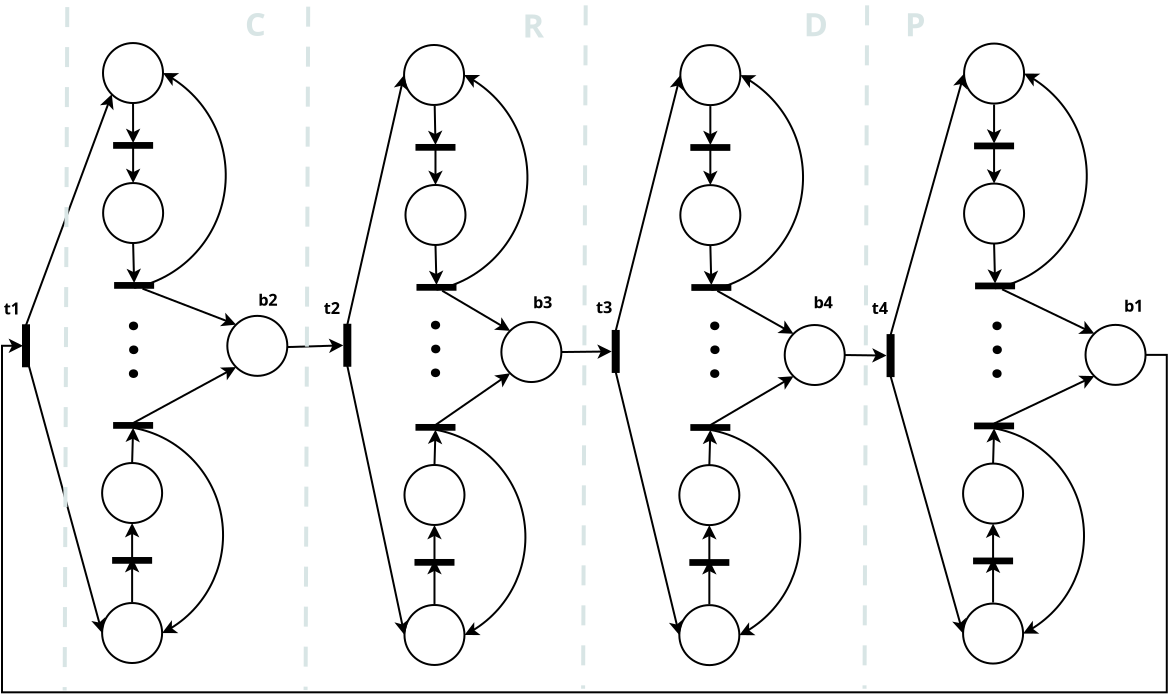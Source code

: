 <?xml version="1.0" encoding="UTF-8"?>
<dia:diagram xmlns:dia="http://www.lysator.liu.se/~alla/dia/">
  <dia:layer name="Background" visible="true" active="true">
    <dia:object type="Standard - Ellipse" version="0" id="O0">
      <dia:attribute name="obj_pos">
        <dia:point val="16.707,-3"/>
      </dia:attribute>
      <dia:attribute name="obj_bb">
        <dia:rectangle val="16.657,-3.05;19.757,0.05"/>
      </dia:attribute>
      <dia:attribute name="elem_corner">
        <dia:point val="16.707,-3"/>
      </dia:attribute>
      <dia:attribute name="elem_width">
        <dia:real val="3"/>
      </dia:attribute>
      <dia:attribute name="elem_height">
        <dia:real val="3"/>
      </dia:attribute>
    </dia:object>
    <dia:object type="Standard - Ellipse" version="0" id="O1">
      <dia:attribute name="obj_pos">
        <dia:point val="16.707,4"/>
      </dia:attribute>
      <dia:attribute name="obj_bb">
        <dia:rectangle val="16.657,3.95;19.757,7.05"/>
      </dia:attribute>
      <dia:attribute name="elem_corner">
        <dia:point val="16.707,4"/>
      </dia:attribute>
      <dia:attribute name="elem_width">
        <dia:real val="3"/>
      </dia:attribute>
      <dia:attribute name="elem_height">
        <dia:real val="3"/>
      </dia:attribute>
    </dia:object>
    <dia:object type="Standard - Box" version="0" id="O2">
      <dia:attribute name="obj_pos">
        <dia:point val="17.257,2"/>
      </dia:attribute>
      <dia:attribute name="obj_bb">
        <dia:rectangle val="17.207,1.95;19.207,2.288"/>
      </dia:attribute>
      <dia:attribute name="elem_corner">
        <dia:point val="17.257,2"/>
      </dia:attribute>
      <dia:attribute name="elem_width">
        <dia:real val="1.9"/>
      </dia:attribute>
      <dia:attribute name="elem_height">
        <dia:real val="0.237"/>
      </dia:attribute>
      <dia:attribute name="border_width">
        <dia:real val="0.1"/>
      </dia:attribute>
      <dia:attribute name="inner_color">
        <dia:color val="#000000"/>
      </dia:attribute>
      <dia:attribute name="show_background">
        <dia:boolean val="true"/>
      </dia:attribute>
    </dia:object>
    <dia:object type="Standard - Line" version="0" id="O3">
      <dia:attribute name="obj_pos">
        <dia:point val="18.207,0.049"/>
      </dia:attribute>
      <dia:attribute name="obj_bb">
        <dia:rectangle val="17.845,-0.001;18.569,2.112"/>
      </dia:attribute>
      <dia:attribute name="conn_endpoints">
        <dia:point val="18.207,0.049"/>
        <dia:point val="18.207,2"/>
      </dia:attribute>
      <dia:attribute name="numcp">
        <dia:int val="1"/>
      </dia:attribute>
      <dia:attribute name="end_arrow">
        <dia:enum val="22"/>
      </dia:attribute>
      <dia:attribute name="end_arrow_length">
        <dia:real val="0.5"/>
      </dia:attribute>
      <dia:attribute name="end_arrow_width">
        <dia:real val="0.5"/>
      </dia:attribute>
      <dia:connections>
        <dia:connection handle="0" to="O0" connection="8"/>
        <dia:connection handle="1" to="O2" connection="1"/>
      </dia:connections>
    </dia:object>
    <dia:object type="Standard - Line" version="0" id="O4">
      <dia:attribute name="obj_pos">
        <dia:point val="18.207,2.237"/>
      </dia:attribute>
      <dia:attribute name="obj_bb">
        <dia:rectangle val="17.845,2.188;18.569,4.112"/>
      </dia:attribute>
      <dia:attribute name="conn_endpoints">
        <dia:point val="18.207,2.237"/>
        <dia:point val="18.207,4"/>
      </dia:attribute>
      <dia:attribute name="numcp">
        <dia:int val="1"/>
      </dia:attribute>
      <dia:attribute name="end_arrow">
        <dia:enum val="22"/>
      </dia:attribute>
      <dia:attribute name="end_arrow_length">
        <dia:real val="0.5"/>
      </dia:attribute>
      <dia:attribute name="end_arrow_width">
        <dia:real val="0.5"/>
      </dia:attribute>
      <dia:connections>
        <dia:connection handle="0" to="O2" connection="6"/>
        <dia:connection handle="1" to="O1" connection="1"/>
      </dia:connections>
    </dia:object>
    <dia:object type="Standard - Box" version="0" id="O5">
      <dia:attribute name="obj_pos">
        <dia:point val="17.307,9"/>
      </dia:attribute>
      <dia:attribute name="obj_bb">
        <dia:rectangle val="17.257,8.95;19.257,9.287"/>
      </dia:attribute>
      <dia:attribute name="elem_corner">
        <dia:point val="17.307,9"/>
      </dia:attribute>
      <dia:attribute name="elem_width">
        <dia:real val="1.9"/>
      </dia:attribute>
      <dia:attribute name="elem_height">
        <dia:real val="0.237"/>
      </dia:attribute>
      <dia:attribute name="border_width">
        <dia:real val="0.1"/>
      </dia:attribute>
      <dia:attribute name="inner_color">
        <dia:color val="#000000"/>
      </dia:attribute>
      <dia:attribute name="show_background">
        <dia:boolean val="true"/>
      </dia:attribute>
    </dia:object>
    <dia:object type="Standard - Line" version="0" id="O6">
      <dia:attribute name="obj_pos">
        <dia:point val="18.207,7"/>
      </dia:attribute>
      <dia:attribute name="obj_bb">
        <dia:rectangle val="17.88,6.949;18.603,9.112"/>
      </dia:attribute>
      <dia:attribute name="conn_endpoints">
        <dia:point val="18.207,7"/>
        <dia:point val="18.257,9"/>
      </dia:attribute>
      <dia:attribute name="numcp">
        <dia:int val="1"/>
      </dia:attribute>
      <dia:attribute name="end_arrow">
        <dia:enum val="22"/>
      </dia:attribute>
      <dia:attribute name="end_arrow_length">
        <dia:real val="0.5"/>
      </dia:attribute>
      <dia:attribute name="end_arrow_width">
        <dia:real val="0.5"/>
      </dia:attribute>
      <dia:connections>
        <dia:connection handle="0" to="O1" connection="6"/>
        <dia:connection handle="1" to="O5" connection="1"/>
      </dia:connections>
    </dia:object>
    <dia:object type="Standard - Arc" version="0" id="O7">
      <dia:attribute name="obj_pos">
        <dia:point val="18.257,9.238"/>
      </dia:attribute>
      <dia:attribute name="obj_bb">
        <dia:rectangle val="18.201,-1.556;22.892,9.294"/>
      </dia:attribute>
      <dia:attribute name="conn_endpoints">
        <dia:point val="18.257,9.238"/>
        <dia:point val="19.707,-1.5"/>
      </dia:attribute>
      <dia:attribute name="curve_distance">
        <dia:real val="3.843"/>
      </dia:attribute>
      <dia:attribute name="line_width">
        <dia:real val="0.1"/>
      </dia:attribute>
      <dia:attribute name="end_arrow">
        <dia:enum val="22"/>
      </dia:attribute>
      <dia:attribute name="end_arrow_length">
        <dia:real val="0.5"/>
      </dia:attribute>
      <dia:attribute name="end_arrow_width">
        <dia:real val="0.5"/>
      </dia:attribute>
      <dia:connections>
        <dia:connection handle="0" to="O5" connection="6"/>
        <dia:connection handle="1" to="O0" connection="4"/>
      </dia:connections>
    </dia:object>
    <dia:object type="Standard - Ellipse" version="0" id="O8">
      <dia:attribute name="obj_pos">
        <dia:point val="21.926,10.995"/>
      </dia:attribute>
      <dia:attribute name="obj_bb">
        <dia:rectangle val="21.876,10.945;24.976,14.045"/>
      </dia:attribute>
      <dia:attribute name="elem_corner">
        <dia:point val="21.926,10.995"/>
      </dia:attribute>
      <dia:attribute name="elem_width">
        <dia:real val="3"/>
      </dia:attribute>
      <dia:attribute name="elem_height">
        <dia:real val="3"/>
      </dia:attribute>
    </dia:object>
    <dia:object type="Standard - Line" version="0" id="O9">
      <dia:attribute name="obj_pos">
        <dia:point val="18.556,9.287"/>
      </dia:attribute>
      <dia:attribute name="obj_bb">
        <dia:rectangle val="18.488,9.219;22.463,11.504"/>
      </dia:attribute>
      <dia:attribute name="conn_endpoints">
        <dia:point val="18.556,9.287"/>
        <dia:point val="22.366,11.434"/>
      </dia:attribute>
      <dia:attribute name="numcp">
        <dia:int val="1"/>
      </dia:attribute>
      <dia:attribute name="end_arrow">
        <dia:enum val="22"/>
      </dia:attribute>
      <dia:attribute name="end_arrow_length">
        <dia:real val="0.5"/>
      </dia:attribute>
      <dia:attribute name="end_arrow_width">
        <dia:real val="0.5"/>
      </dia:attribute>
      <dia:connections>
        <dia:connection handle="0" to="O5" connection="8"/>
        <dia:connection handle="1" to="O8" connection="0"/>
      </dia:connections>
    </dia:object>
    <dia:object type="Standard - Ellipse" version="0" id="O10">
      <dia:attribute name="obj_pos">
        <dia:point val="16.657,25"/>
      </dia:attribute>
      <dia:attribute name="obj_bb">
        <dia:rectangle val="16.607,24.95;19.707,28.05"/>
      </dia:attribute>
      <dia:attribute name="elem_corner">
        <dia:point val="16.657,25"/>
      </dia:attribute>
      <dia:attribute name="elem_width">
        <dia:real val="3"/>
      </dia:attribute>
      <dia:attribute name="elem_height">
        <dia:real val="3"/>
      </dia:attribute>
    </dia:object>
    <dia:object type="Standard - Ellipse" version="0" id="O11">
      <dia:attribute name="obj_pos">
        <dia:point val="16.657,18"/>
      </dia:attribute>
      <dia:attribute name="obj_bb">
        <dia:rectangle val="16.607,17.95;19.707,21.05"/>
      </dia:attribute>
      <dia:attribute name="elem_corner">
        <dia:point val="16.657,18"/>
      </dia:attribute>
      <dia:attribute name="elem_width">
        <dia:real val="3"/>
      </dia:attribute>
      <dia:attribute name="elem_height">
        <dia:real val="3"/>
      </dia:attribute>
    </dia:object>
    <dia:object type="Standard - Box" version="0" id="O12">
      <dia:attribute name="obj_pos">
        <dia:point val="17.207,22.75"/>
      </dia:attribute>
      <dia:attribute name="obj_bb">
        <dia:rectangle val="17.157,22.7;19.157,23.038"/>
      </dia:attribute>
      <dia:attribute name="elem_corner">
        <dia:point val="17.207,22.75"/>
      </dia:attribute>
      <dia:attribute name="elem_width">
        <dia:real val="1.9"/>
      </dia:attribute>
      <dia:attribute name="elem_height">
        <dia:real val="0.237"/>
      </dia:attribute>
      <dia:attribute name="border_width">
        <dia:real val="0.1"/>
      </dia:attribute>
      <dia:attribute name="inner_color">
        <dia:color val="#000000"/>
      </dia:attribute>
      <dia:attribute name="show_background">
        <dia:boolean val="true"/>
      </dia:attribute>
    </dia:object>
    <dia:object type="Standard - Line" version="0" id="O13">
      <dia:attribute name="obj_pos">
        <dia:point val="18.157,24.95"/>
      </dia:attribute>
      <dia:attribute name="obj_bb">
        <dia:rectangle val="17.795,22.638;18.519,25"/>
      </dia:attribute>
      <dia:attribute name="conn_endpoints">
        <dia:point val="18.157,24.95"/>
        <dia:point val="18.157,22.75"/>
      </dia:attribute>
      <dia:attribute name="numcp">
        <dia:int val="1"/>
      </dia:attribute>
      <dia:attribute name="end_arrow">
        <dia:enum val="22"/>
      </dia:attribute>
      <dia:attribute name="end_arrow_length">
        <dia:real val="0.5"/>
      </dia:attribute>
      <dia:attribute name="end_arrow_width">
        <dia:real val="0.5"/>
      </dia:attribute>
      <dia:connections>
        <dia:connection handle="0" to="O10" connection="8"/>
        <dia:connection handle="1" to="O12" connection="1"/>
      </dia:connections>
    </dia:object>
    <dia:object type="Standard - Line" version="0" id="O14">
      <dia:attribute name="obj_pos">
        <dia:point val="18.157,22.75"/>
      </dia:attribute>
      <dia:attribute name="obj_bb">
        <dia:rectangle val="17.795,20.888;18.519,22.8"/>
      </dia:attribute>
      <dia:attribute name="conn_endpoints">
        <dia:point val="18.157,22.75"/>
        <dia:point val="18.157,21"/>
      </dia:attribute>
      <dia:attribute name="numcp">
        <dia:int val="1"/>
      </dia:attribute>
      <dia:attribute name="end_arrow">
        <dia:enum val="22"/>
      </dia:attribute>
      <dia:attribute name="end_arrow_length">
        <dia:real val="0.5"/>
      </dia:attribute>
      <dia:attribute name="end_arrow_width">
        <dia:real val="0.5"/>
      </dia:attribute>
      <dia:connections>
        <dia:connection handle="0" to="O12" connection="1"/>
        <dia:connection handle="1" to="O11" connection="6"/>
      </dia:connections>
    </dia:object>
    <dia:object type="Standard - Box" version="0" id="O15">
      <dia:attribute name="obj_pos">
        <dia:point val="17.257,16"/>
      </dia:attribute>
      <dia:attribute name="obj_bb">
        <dia:rectangle val="17.207,15.95;19.207,16.288"/>
      </dia:attribute>
      <dia:attribute name="elem_corner">
        <dia:point val="17.257,16"/>
      </dia:attribute>
      <dia:attribute name="elem_width">
        <dia:real val="1.9"/>
      </dia:attribute>
      <dia:attribute name="elem_height">
        <dia:real val="0.237"/>
      </dia:attribute>
      <dia:attribute name="border_width">
        <dia:real val="0.1"/>
      </dia:attribute>
      <dia:attribute name="inner_color">
        <dia:color val="#000000"/>
      </dia:attribute>
      <dia:attribute name="show_background">
        <dia:boolean val="true"/>
      </dia:attribute>
    </dia:object>
    <dia:object type="Standard - Arc" version="0" id="O16">
      <dia:attribute name="obj_pos">
        <dia:point val="18.207,16.238"/>
      </dia:attribute>
      <dia:attribute name="obj_bb">
        <dia:rectangle val="18.15,16.181;22.753,26.556"/>
      </dia:attribute>
      <dia:attribute name="conn_endpoints">
        <dia:point val="18.207,16.238"/>
        <dia:point val="19.657,26.5"/>
      </dia:attribute>
      <dia:attribute name="curve_distance">
        <dia:real val="-3.755"/>
      </dia:attribute>
      <dia:attribute name="line_width">
        <dia:real val="0.1"/>
      </dia:attribute>
      <dia:attribute name="end_arrow">
        <dia:enum val="22"/>
      </dia:attribute>
      <dia:attribute name="end_arrow_length">
        <dia:real val="0.5"/>
      </dia:attribute>
      <dia:attribute name="end_arrow_width">
        <dia:real val="0.5"/>
      </dia:attribute>
      <dia:connections>
        <dia:connection handle="0" to="O15" connection="6"/>
        <dia:connection handle="1" to="O10" connection="4"/>
      </dia:connections>
    </dia:object>
    <dia:object type="Standard - Line" version="0" id="O17">
      <dia:attribute name="obj_pos">
        <dia:point val="18.157,18"/>
      </dia:attribute>
      <dia:attribute name="obj_bb">
        <dia:rectangle val="17.828,16.126;18.551,18.051"/>
      </dia:attribute>
      <dia:attribute name="conn_endpoints">
        <dia:point val="18.157,18"/>
        <dia:point val="18.207,16.238"/>
      </dia:attribute>
      <dia:attribute name="numcp">
        <dia:int val="1"/>
      </dia:attribute>
      <dia:attribute name="end_arrow">
        <dia:enum val="22"/>
      </dia:attribute>
      <dia:attribute name="end_arrow_length">
        <dia:real val="0.5"/>
      </dia:attribute>
      <dia:attribute name="end_arrow_width">
        <dia:real val="0.5"/>
      </dia:attribute>
      <dia:connections>
        <dia:connection handle="0" to="O11" connection="1"/>
        <dia:connection handle="1" to="O15" connection="6"/>
      </dia:connections>
    </dia:object>
    <dia:object type="Standard - Line" version="0" id="O18">
      <dia:attribute name="obj_pos">
        <dia:point val="18.207,16"/>
      </dia:attribute>
      <dia:attribute name="obj_bb">
        <dia:rectangle val="18.138,13.486;22.462,16.068"/>
      </dia:attribute>
      <dia:attribute name="conn_endpoints">
        <dia:point val="18.207,16"/>
        <dia:point val="22.366,13.556"/>
      </dia:attribute>
      <dia:attribute name="numcp">
        <dia:int val="1"/>
      </dia:attribute>
      <dia:attribute name="end_arrow">
        <dia:enum val="22"/>
      </dia:attribute>
      <dia:attribute name="end_arrow_length">
        <dia:real val="0.5"/>
      </dia:attribute>
      <dia:attribute name="end_arrow_width">
        <dia:real val="0.5"/>
      </dia:attribute>
      <dia:connections>
        <dia:connection handle="0" to="O15" connection="1"/>
        <dia:connection handle="1" to="O8" connection="5"/>
      </dia:connections>
    </dia:object>
    <dia:object type="Standard - Box" version="0" id="O19">
      <dia:attribute name="obj_pos">
        <dia:point val="27.069,11.499"/>
      </dia:attribute>
      <dia:attribute name="obj_bb">
        <dia:rectangle val="27.019,11.449;27.419,13.599"/>
      </dia:attribute>
      <dia:attribute name="elem_corner">
        <dia:point val="27.069,11.499"/>
      </dia:attribute>
      <dia:attribute name="elem_width">
        <dia:real val="0.3"/>
      </dia:attribute>
      <dia:attribute name="elem_height">
        <dia:real val="2.05"/>
      </dia:attribute>
      <dia:attribute name="border_width">
        <dia:real val="0.1"/>
      </dia:attribute>
      <dia:attribute name="inner_color">
        <dia:color val="#000000"/>
      </dia:attribute>
      <dia:attribute name="show_background">
        <dia:boolean val="true"/>
      </dia:attribute>
    </dia:object>
    <dia:object type="Standard - Line" version="0" id="O20">
      <dia:attribute name="obj_pos">
        <dia:point val="24.926,12.495"/>
      </dia:attribute>
      <dia:attribute name="obj_bb">
        <dia:rectangle val="24.876,12.152;27.131,12.876"/>
      </dia:attribute>
      <dia:attribute name="conn_endpoints">
        <dia:point val="24.926,12.495"/>
        <dia:point val="27.019,12.522"/>
      </dia:attribute>
      <dia:attribute name="numcp">
        <dia:int val="1"/>
      </dia:attribute>
      <dia:attribute name="end_arrow">
        <dia:enum val="22"/>
      </dia:attribute>
      <dia:attribute name="end_arrow_length">
        <dia:real val="0.5"/>
      </dia:attribute>
      <dia:attribute name="end_arrow_width">
        <dia:real val="0.5"/>
      </dia:attribute>
      <dia:connections>
        <dia:connection handle="0" to="O8" connection="4"/>
        <dia:connection handle="1" to="O19" connection="8"/>
      </dia:connections>
    </dia:object>
    <dia:object type="Standard - Ellipse" version="0" id="O21">
      <dia:attribute name="obj_pos">
        <dia:point val="30.894,-3.078"/>
      </dia:attribute>
      <dia:attribute name="obj_bb">
        <dia:rectangle val="30.844,-3.128;33.944,-0.028"/>
      </dia:attribute>
      <dia:attribute name="elem_corner">
        <dia:point val="30.894,-3.078"/>
      </dia:attribute>
      <dia:attribute name="elem_width">
        <dia:real val="3"/>
      </dia:attribute>
      <dia:attribute name="elem_height">
        <dia:real val="3"/>
      </dia:attribute>
    </dia:object>
    <dia:object type="Standard - Ellipse" version="0" id="O22">
      <dia:attribute name="obj_pos">
        <dia:point val="30.894,3.922"/>
      </dia:attribute>
      <dia:attribute name="obj_bb">
        <dia:rectangle val="30.844,3.872;33.944,6.972"/>
      </dia:attribute>
      <dia:attribute name="elem_corner">
        <dia:point val="30.894,3.922"/>
      </dia:attribute>
      <dia:attribute name="elem_width">
        <dia:real val="3"/>
      </dia:attribute>
      <dia:attribute name="elem_height">
        <dia:real val="3"/>
      </dia:attribute>
    </dia:object>
    <dia:object type="Standard - Box" version="0" id="O23">
      <dia:attribute name="obj_pos">
        <dia:point val="31.444,1.922"/>
      </dia:attribute>
      <dia:attribute name="obj_bb">
        <dia:rectangle val="31.394,1.872;33.394,2.209"/>
      </dia:attribute>
      <dia:attribute name="elem_corner">
        <dia:point val="31.444,1.922"/>
      </dia:attribute>
      <dia:attribute name="elem_width">
        <dia:real val="1.9"/>
      </dia:attribute>
      <dia:attribute name="elem_height">
        <dia:real val="0.237"/>
      </dia:attribute>
      <dia:attribute name="border_width">
        <dia:real val="0.1"/>
      </dia:attribute>
      <dia:attribute name="inner_color">
        <dia:color val="#000000"/>
      </dia:attribute>
      <dia:attribute name="show_background">
        <dia:boolean val="true"/>
      </dia:attribute>
    </dia:object>
    <dia:object type="Standard - Line" version="0" id="O24">
      <dia:attribute name="obj_pos">
        <dia:point val="32.394,-0.029"/>
      </dia:attribute>
      <dia:attribute name="obj_bb">
        <dia:rectangle val="32.032,-0.079;32.756,2.034"/>
      </dia:attribute>
      <dia:attribute name="conn_endpoints">
        <dia:point val="32.394,-0.029"/>
        <dia:point val="32.394,1.922"/>
      </dia:attribute>
      <dia:attribute name="numcp">
        <dia:int val="1"/>
      </dia:attribute>
      <dia:attribute name="end_arrow">
        <dia:enum val="22"/>
      </dia:attribute>
      <dia:attribute name="end_arrow_length">
        <dia:real val="0.5"/>
      </dia:attribute>
      <dia:attribute name="end_arrow_width">
        <dia:real val="0.5"/>
      </dia:attribute>
      <dia:connections>
        <dia:connection handle="0" to="O21" connection="8"/>
        <dia:connection handle="1" to="O23" connection="1"/>
      </dia:connections>
    </dia:object>
    <dia:object type="Standard - Line" version="0" id="O25">
      <dia:attribute name="obj_pos">
        <dia:point val="32.394,2.159"/>
      </dia:attribute>
      <dia:attribute name="obj_bb">
        <dia:rectangle val="32.032,2.109;32.756,4.034"/>
      </dia:attribute>
      <dia:attribute name="conn_endpoints">
        <dia:point val="32.394,2.159"/>
        <dia:point val="32.394,3.922"/>
      </dia:attribute>
      <dia:attribute name="numcp">
        <dia:int val="1"/>
      </dia:attribute>
      <dia:attribute name="end_arrow">
        <dia:enum val="22"/>
      </dia:attribute>
      <dia:attribute name="end_arrow_length">
        <dia:real val="0.5"/>
      </dia:attribute>
      <dia:attribute name="end_arrow_width">
        <dia:real val="0.5"/>
      </dia:attribute>
      <dia:connections>
        <dia:connection handle="0" to="O23" connection="6"/>
        <dia:connection handle="1" to="O22" connection="1"/>
      </dia:connections>
    </dia:object>
    <dia:object type="Standard - Box" version="0" id="O26">
      <dia:attribute name="obj_pos">
        <dia:point val="31.494,8.922"/>
      </dia:attribute>
      <dia:attribute name="obj_bb">
        <dia:rectangle val="31.444,8.872;33.444,9.209"/>
      </dia:attribute>
      <dia:attribute name="elem_corner">
        <dia:point val="31.494,8.922"/>
      </dia:attribute>
      <dia:attribute name="elem_width">
        <dia:real val="1.9"/>
      </dia:attribute>
      <dia:attribute name="elem_height">
        <dia:real val="0.237"/>
      </dia:attribute>
      <dia:attribute name="border_width">
        <dia:real val="0.1"/>
      </dia:attribute>
      <dia:attribute name="inner_color">
        <dia:color val="#000000"/>
      </dia:attribute>
      <dia:attribute name="show_background">
        <dia:boolean val="true"/>
      </dia:attribute>
    </dia:object>
    <dia:object type="Standard - Line" version="0" id="O27">
      <dia:attribute name="obj_pos">
        <dia:point val="32.394,6.922"/>
      </dia:attribute>
      <dia:attribute name="obj_bb">
        <dia:rectangle val="32.067,6.871;32.791,9.034"/>
      </dia:attribute>
      <dia:attribute name="conn_endpoints">
        <dia:point val="32.394,6.922"/>
        <dia:point val="32.444,8.922"/>
      </dia:attribute>
      <dia:attribute name="numcp">
        <dia:int val="1"/>
      </dia:attribute>
      <dia:attribute name="end_arrow">
        <dia:enum val="22"/>
      </dia:attribute>
      <dia:attribute name="end_arrow_length">
        <dia:real val="0.5"/>
      </dia:attribute>
      <dia:attribute name="end_arrow_width">
        <dia:real val="0.5"/>
      </dia:attribute>
      <dia:connections>
        <dia:connection handle="0" to="O22" connection="6"/>
        <dia:connection handle="1" to="O26" connection="1"/>
      </dia:connections>
    </dia:object>
    <dia:object type="Standard - Arc" version="0" id="O28">
      <dia:attribute name="obj_pos">
        <dia:point val="32.444,9.159"/>
      </dia:attribute>
      <dia:attribute name="obj_bb">
        <dia:rectangle val="32.388,-1.634;37.079,9.216"/>
      </dia:attribute>
      <dia:attribute name="conn_endpoints">
        <dia:point val="32.444,9.159"/>
        <dia:point val="33.894,-1.578"/>
      </dia:attribute>
      <dia:attribute name="curve_distance">
        <dia:real val="3.843"/>
      </dia:attribute>
      <dia:attribute name="line_width">
        <dia:real val="0.1"/>
      </dia:attribute>
      <dia:attribute name="end_arrow">
        <dia:enum val="22"/>
      </dia:attribute>
      <dia:attribute name="end_arrow_length">
        <dia:real val="0.5"/>
      </dia:attribute>
      <dia:attribute name="end_arrow_width">
        <dia:real val="0.5"/>
      </dia:attribute>
      <dia:connections>
        <dia:connection handle="0" to="O26" connection="6"/>
        <dia:connection handle="1" to="O21" connection="4"/>
      </dia:connections>
    </dia:object>
    <dia:object type="Standard - Ellipse" version="0" id="O29">
      <dia:attribute name="obj_pos">
        <dia:point val="36.967,10.988"/>
      </dia:attribute>
      <dia:attribute name="obj_bb">
        <dia:rectangle val="36.917,10.938;40.017,14.038"/>
      </dia:attribute>
      <dia:attribute name="elem_corner">
        <dia:point val="36.967,10.988"/>
      </dia:attribute>
      <dia:attribute name="elem_width">
        <dia:real val="3"/>
      </dia:attribute>
      <dia:attribute name="elem_height">
        <dia:real val="3"/>
      </dia:attribute>
    </dia:object>
    <dia:object type="Standard - Line" version="0" id="O30">
      <dia:attribute name="obj_pos">
        <dia:point val="32.794,9.209"/>
      </dia:attribute>
      <dia:attribute name="obj_bb">
        <dia:rectangle val="32.728,9.142;37.507,11.506"/>
      </dia:attribute>
      <dia:attribute name="conn_endpoints">
        <dia:point val="32.794,9.209"/>
        <dia:point val="37.407,11.427"/>
      </dia:attribute>
      <dia:attribute name="numcp">
        <dia:int val="1"/>
      </dia:attribute>
      <dia:attribute name="end_arrow">
        <dia:enum val="22"/>
      </dia:attribute>
      <dia:attribute name="end_arrow_length">
        <dia:real val="0.5"/>
      </dia:attribute>
      <dia:attribute name="end_arrow_width">
        <dia:real val="0.5"/>
      </dia:attribute>
      <dia:connections>
        <dia:connection handle="0" to="O26" connection="8"/>
        <dia:connection handle="1" to="O29" connection="0"/>
      </dia:connections>
    </dia:object>
    <dia:object type="Standard - Ellipse" version="0" id="O31">
      <dia:attribute name="obj_pos">
        <dia:point val="30.844,24.922"/>
      </dia:attribute>
      <dia:attribute name="obj_bb">
        <dia:rectangle val="30.794,24.872;33.894,27.972"/>
      </dia:attribute>
      <dia:attribute name="elem_corner">
        <dia:point val="30.844,24.922"/>
      </dia:attribute>
      <dia:attribute name="elem_width">
        <dia:real val="3"/>
      </dia:attribute>
      <dia:attribute name="elem_height">
        <dia:real val="3"/>
      </dia:attribute>
    </dia:object>
    <dia:object type="Standard - Ellipse" version="0" id="O32">
      <dia:attribute name="obj_pos">
        <dia:point val="30.844,17.922"/>
      </dia:attribute>
      <dia:attribute name="obj_bb">
        <dia:rectangle val="30.794,17.872;33.894,20.972"/>
      </dia:attribute>
      <dia:attribute name="elem_corner">
        <dia:point val="30.844,17.922"/>
      </dia:attribute>
      <dia:attribute name="elem_width">
        <dia:real val="3"/>
      </dia:attribute>
      <dia:attribute name="elem_height">
        <dia:real val="3"/>
      </dia:attribute>
    </dia:object>
    <dia:object type="Standard - Box" version="0" id="O33">
      <dia:attribute name="obj_pos">
        <dia:point val="31.394,22.672"/>
      </dia:attribute>
      <dia:attribute name="obj_bb">
        <dia:rectangle val="31.344,22.622;33.344,22.959"/>
      </dia:attribute>
      <dia:attribute name="elem_corner">
        <dia:point val="31.394,22.672"/>
      </dia:attribute>
      <dia:attribute name="elem_width">
        <dia:real val="1.9"/>
      </dia:attribute>
      <dia:attribute name="elem_height">
        <dia:real val="0.237"/>
      </dia:attribute>
      <dia:attribute name="border_width">
        <dia:real val="0.1"/>
      </dia:attribute>
      <dia:attribute name="inner_color">
        <dia:color val="#000000"/>
      </dia:attribute>
      <dia:attribute name="show_background">
        <dia:boolean val="true"/>
      </dia:attribute>
    </dia:object>
    <dia:object type="Standard - Line" version="0" id="O34">
      <dia:attribute name="obj_pos">
        <dia:point val="32.344,24.872"/>
      </dia:attribute>
      <dia:attribute name="obj_bb">
        <dia:rectangle val="31.983,22.56;32.706,24.922"/>
      </dia:attribute>
      <dia:attribute name="conn_endpoints">
        <dia:point val="32.344,24.872"/>
        <dia:point val="32.344,22.672"/>
      </dia:attribute>
      <dia:attribute name="numcp">
        <dia:int val="1"/>
      </dia:attribute>
      <dia:attribute name="end_arrow">
        <dia:enum val="22"/>
      </dia:attribute>
      <dia:attribute name="end_arrow_length">
        <dia:real val="0.5"/>
      </dia:attribute>
      <dia:attribute name="end_arrow_width">
        <dia:real val="0.5"/>
      </dia:attribute>
      <dia:connections>
        <dia:connection handle="0" to="O31" connection="8"/>
        <dia:connection handle="1" to="O33" connection="1"/>
      </dia:connections>
    </dia:object>
    <dia:object type="Standard - Line" version="0" id="O35">
      <dia:attribute name="obj_pos">
        <dia:point val="32.344,22.672"/>
      </dia:attribute>
      <dia:attribute name="obj_bb">
        <dia:rectangle val="31.983,20.81;32.706,22.722"/>
      </dia:attribute>
      <dia:attribute name="conn_endpoints">
        <dia:point val="32.344,22.672"/>
        <dia:point val="32.344,20.922"/>
      </dia:attribute>
      <dia:attribute name="numcp">
        <dia:int val="1"/>
      </dia:attribute>
      <dia:attribute name="end_arrow">
        <dia:enum val="22"/>
      </dia:attribute>
      <dia:attribute name="end_arrow_length">
        <dia:real val="0.5"/>
      </dia:attribute>
      <dia:attribute name="end_arrow_width">
        <dia:real val="0.5"/>
      </dia:attribute>
      <dia:connections>
        <dia:connection handle="0" to="O33" connection="1"/>
        <dia:connection handle="1" to="O32" connection="6"/>
      </dia:connections>
    </dia:object>
    <dia:object type="Standard - Box" version="0" id="O36">
      <dia:attribute name="obj_pos">
        <dia:point val="31.444,15.922"/>
      </dia:attribute>
      <dia:attribute name="obj_bb">
        <dia:rectangle val="31.394,15.872;33.394,16.209"/>
      </dia:attribute>
      <dia:attribute name="elem_corner">
        <dia:point val="31.444,15.922"/>
      </dia:attribute>
      <dia:attribute name="elem_width">
        <dia:real val="1.9"/>
      </dia:attribute>
      <dia:attribute name="elem_height">
        <dia:real val="0.237"/>
      </dia:attribute>
      <dia:attribute name="border_width">
        <dia:real val="0.1"/>
      </dia:attribute>
      <dia:attribute name="inner_color">
        <dia:color val="#000000"/>
      </dia:attribute>
      <dia:attribute name="show_background">
        <dia:boolean val="true"/>
      </dia:attribute>
    </dia:object>
    <dia:object type="Standard - Arc" version="0" id="O37">
      <dia:attribute name="obj_pos">
        <dia:point val="32.394,16.159"/>
      </dia:attribute>
      <dia:attribute name="obj_bb">
        <dia:rectangle val="32.338,16.103;36.941,26.478"/>
      </dia:attribute>
      <dia:attribute name="conn_endpoints">
        <dia:point val="32.394,16.159"/>
        <dia:point val="33.844,26.422"/>
      </dia:attribute>
      <dia:attribute name="curve_distance">
        <dia:real val="-3.755"/>
      </dia:attribute>
      <dia:attribute name="line_width">
        <dia:real val="0.1"/>
      </dia:attribute>
      <dia:attribute name="end_arrow">
        <dia:enum val="22"/>
      </dia:attribute>
      <dia:attribute name="end_arrow_length">
        <dia:real val="0.5"/>
      </dia:attribute>
      <dia:attribute name="end_arrow_width">
        <dia:real val="0.5"/>
      </dia:attribute>
      <dia:connections>
        <dia:connection handle="0" to="O36" connection="6"/>
        <dia:connection handle="1" to="O31" connection="4"/>
      </dia:connections>
    </dia:object>
    <dia:object type="Standard - Line" version="0" id="O38">
      <dia:attribute name="obj_pos">
        <dia:point val="32.344,17.922"/>
      </dia:attribute>
      <dia:attribute name="obj_bb">
        <dia:rectangle val="32.015,16.048;32.739,17.973"/>
      </dia:attribute>
      <dia:attribute name="conn_endpoints">
        <dia:point val="32.344,17.922"/>
        <dia:point val="32.394,16.159"/>
      </dia:attribute>
      <dia:attribute name="numcp">
        <dia:int val="1"/>
      </dia:attribute>
      <dia:attribute name="end_arrow">
        <dia:enum val="22"/>
      </dia:attribute>
      <dia:attribute name="end_arrow_length">
        <dia:real val="0.5"/>
      </dia:attribute>
      <dia:attribute name="end_arrow_width">
        <dia:real val="0.5"/>
      </dia:attribute>
      <dia:connections>
        <dia:connection handle="0" to="O32" connection="1"/>
        <dia:connection handle="1" to="O36" connection="6"/>
      </dia:connections>
    </dia:object>
    <dia:object type="Standard - Line" version="0" id="O39">
      <dia:attribute name="obj_pos">
        <dia:point val="32.394,15.922"/>
      </dia:attribute>
      <dia:attribute name="obj_bb">
        <dia:rectangle val="32.328,13.466;37.508,15.989"/>
      </dia:attribute>
      <dia:attribute name="conn_endpoints">
        <dia:point val="32.394,15.922"/>
        <dia:point val="37.407,13.548"/>
      </dia:attribute>
      <dia:attribute name="numcp">
        <dia:int val="1"/>
      </dia:attribute>
      <dia:attribute name="end_arrow">
        <dia:enum val="22"/>
      </dia:attribute>
      <dia:attribute name="end_arrow_length">
        <dia:real val="0.5"/>
      </dia:attribute>
      <dia:attribute name="end_arrow_width">
        <dia:real val="0.5"/>
      </dia:attribute>
      <dia:connections>
        <dia:connection handle="0" to="O36" connection="1"/>
        <dia:connection handle="1" to="O29" connection="5"/>
      </dia:connections>
    </dia:object>
    <dia:object type="Standard - Ellipse" version="0" id="O40">
      <dia:attribute name="obj_pos">
        <dia:point val="2.893,-3.007"/>
      </dia:attribute>
      <dia:attribute name="obj_bb">
        <dia:rectangle val="2.843,-3.057;5.943,0.043"/>
      </dia:attribute>
      <dia:attribute name="elem_corner">
        <dia:point val="2.893,-3.007"/>
      </dia:attribute>
      <dia:attribute name="elem_width">
        <dia:real val="3"/>
      </dia:attribute>
      <dia:attribute name="elem_height">
        <dia:real val="3"/>
      </dia:attribute>
    </dia:object>
    <dia:object type="Standard - Ellipse" version="0" id="O41">
      <dia:attribute name="obj_pos">
        <dia:point val="2.964,3.993"/>
      </dia:attribute>
      <dia:attribute name="obj_bb">
        <dia:rectangle val="2.914,3.943;6.014,7.043"/>
      </dia:attribute>
      <dia:attribute name="elem_corner">
        <dia:point val="2.964,3.993"/>
      </dia:attribute>
      <dia:attribute name="elem_width">
        <dia:real val="3"/>
      </dia:attribute>
      <dia:attribute name="elem_height">
        <dia:real val="3"/>
      </dia:attribute>
    </dia:object>
    <dia:object type="Standard - Box" version="0" id="O42">
      <dia:attribute name="obj_pos">
        <dia:point val="3.514,1.993"/>
      </dia:attribute>
      <dia:attribute name="obj_bb">
        <dia:rectangle val="3.464,1.943;5.464,2.28"/>
      </dia:attribute>
      <dia:attribute name="elem_corner">
        <dia:point val="3.514,1.993"/>
      </dia:attribute>
      <dia:attribute name="elem_width">
        <dia:real val="1.9"/>
      </dia:attribute>
      <dia:attribute name="elem_height">
        <dia:real val="0.237"/>
      </dia:attribute>
      <dia:attribute name="border_width">
        <dia:real val="0.1"/>
      </dia:attribute>
      <dia:attribute name="inner_color">
        <dia:color val="#000000"/>
      </dia:attribute>
      <dia:attribute name="show_background">
        <dia:boolean val="true"/>
      </dia:attribute>
    </dia:object>
    <dia:object type="Standard - Line" version="0" id="O43">
      <dia:attribute name="obj_pos">
        <dia:point val="4.424,0.042"/>
      </dia:attribute>
      <dia:attribute name="obj_bb">
        <dia:rectangle val="4.09,-0.009;4.813,2.104"/>
      </dia:attribute>
      <dia:attribute name="conn_endpoints">
        <dia:point val="4.424,0.042"/>
        <dia:point val="4.464,1.993"/>
      </dia:attribute>
      <dia:attribute name="numcp">
        <dia:int val="1"/>
      </dia:attribute>
      <dia:attribute name="end_arrow">
        <dia:enum val="22"/>
      </dia:attribute>
      <dia:attribute name="end_arrow_length">
        <dia:real val="0.5"/>
      </dia:attribute>
      <dia:attribute name="end_arrow_width">
        <dia:real val="0.5"/>
      </dia:attribute>
      <dia:connections>
        <dia:connection handle="0" to="O40" connection="8"/>
        <dia:connection handle="1" to="O42" connection="1"/>
      </dia:connections>
    </dia:object>
    <dia:object type="Standard - Line" version="0" id="O44">
      <dia:attribute name="obj_pos">
        <dia:point val="4.464,2.23"/>
      </dia:attribute>
      <dia:attribute name="obj_bb">
        <dia:rectangle val="4.102,2.18;4.825,4.104"/>
      </dia:attribute>
      <dia:attribute name="conn_endpoints">
        <dia:point val="4.464,2.23"/>
        <dia:point val="4.464,3.993"/>
      </dia:attribute>
      <dia:attribute name="numcp">
        <dia:int val="1"/>
      </dia:attribute>
      <dia:attribute name="end_arrow">
        <dia:enum val="22"/>
      </dia:attribute>
      <dia:attribute name="end_arrow_length">
        <dia:real val="0.5"/>
      </dia:attribute>
      <dia:attribute name="end_arrow_width">
        <dia:real val="0.5"/>
      </dia:attribute>
      <dia:connections>
        <dia:connection handle="0" to="O42" connection="6"/>
        <dia:connection handle="1" to="O41" connection="1"/>
      </dia:connections>
    </dia:object>
    <dia:object type="Standard - Box" version="0" id="O45">
      <dia:attribute name="obj_pos">
        <dia:point val="3.564,8.993"/>
      </dia:attribute>
      <dia:attribute name="obj_bb">
        <dia:rectangle val="3.514,8.943;5.514,9.28"/>
      </dia:attribute>
      <dia:attribute name="elem_corner">
        <dia:point val="3.564,8.993"/>
      </dia:attribute>
      <dia:attribute name="elem_width">
        <dia:real val="1.9"/>
      </dia:attribute>
      <dia:attribute name="elem_height">
        <dia:real val="0.237"/>
      </dia:attribute>
      <dia:attribute name="border_width">
        <dia:real val="0.1"/>
      </dia:attribute>
      <dia:attribute name="inner_color">
        <dia:color val="#000000"/>
      </dia:attribute>
      <dia:attribute name="show_background">
        <dia:boolean val="true"/>
      </dia:attribute>
    </dia:object>
    <dia:object type="Standard - Line" version="0" id="O46">
      <dia:attribute name="obj_pos">
        <dia:point val="4.464,6.993"/>
      </dia:attribute>
      <dia:attribute name="obj_bb">
        <dia:rectangle val="4.137,6.941;4.86,9.104"/>
      </dia:attribute>
      <dia:attribute name="conn_endpoints">
        <dia:point val="4.464,6.993"/>
        <dia:point val="4.514,8.993"/>
      </dia:attribute>
      <dia:attribute name="numcp">
        <dia:int val="1"/>
      </dia:attribute>
      <dia:attribute name="end_arrow">
        <dia:enum val="22"/>
      </dia:attribute>
      <dia:attribute name="end_arrow_length">
        <dia:real val="0.5"/>
      </dia:attribute>
      <dia:attribute name="end_arrow_width">
        <dia:real val="0.5"/>
      </dia:attribute>
      <dia:connections>
        <dia:connection handle="0" to="O41" connection="6"/>
        <dia:connection handle="1" to="O45" connection="1"/>
      </dia:connections>
    </dia:object>
    <dia:object type="Standard - Arc" version="0" id="O47">
      <dia:attribute name="obj_pos">
        <dia:point val="4.514,9.23"/>
      </dia:attribute>
      <dia:attribute name="obj_bb">
        <dia:rectangle val="4.458,-1.563;9.112,9.286"/>
      </dia:attribute>
      <dia:attribute name="conn_endpoints">
        <dia:point val="4.514,9.23"/>
        <dia:point val="5.893,-1.507"/>
      </dia:attribute>
      <dia:attribute name="curve_distance">
        <dia:real val="3.843"/>
      </dia:attribute>
      <dia:attribute name="line_width">
        <dia:real val="0.1"/>
      </dia:attribute>
      <dia:attribute name="end_arrow">
        <dia:enum val="22"/>
      </dia:attribute>
      <dia:attribute name="end_arrow_length">
        <dia:real val="0.5"/>
      </dia:attribute>
      <dia:attribute name="end_arrow_width">
        <dia:real val="0.5"/>
      </dia:attribute>
      <dia:connections>
        <dia:connection handle="0" to="O45" connection="6"/>
        <dia:connection handle="1" to="O40" connection="4"/>
      </dia:connections>
    </dia:object>
    <dia:object type="Standard - Ellipse" version="0" id="O48">
      <dia:attribute name="obj_pos">
        <dia:point val="7.759,10.846"/>
      </dia:attribute>
      <dia:attribute name="obj_bb">
        <dia:rectangle val="7.709,10.796;10.809,13.896"/>
      </dia:attribute>
      <dia:attribute name="elem_corner">
        <dia:point val="7.759,10.846"/>
      </dia:attribute>
      <dia:attribute name="elem_width">
        <dia:real val="3"/>
      </dia:attribute>
      <dia:attribute name="elem_height">
        <dia:real val="3"/>
      </dia:attribute>
    </dia:object>
    <dia:object type="Standard - Line" version="0" id="O49">
      <dia:attribute name="obj_pos">
        <dia:point val="4.799,9.28"/>
      </dia:attribute>
      <dia:attribute name="obj_bb">
        <dia:rectangle val="4.73,9.211;8.295,11.355"/>
      </dia:attribute>
      <dia:attribute name="conn_endpoints">
        <dia:point val="4.799,9.28"/>
        <dia:point val="8.198,11.286"/>
      </dia:attribute>
      <dia:attribute name="numcp">
        <dia:int val="1"/>
      </dia:attribute>
      <dia:attribute name="end_arrow">
        <dia:enum val="22"/>
      </dia:attribute>
      <dia:attribute name="end_arrow_length">
        <dia:real val="0.5"/>
      </dia:attribute>
      <dia:attribute name="end_arrow_width">
        <dia:real val="0.5"/>
      </dia:attribute>
      <dia:connections>
        <dia:connection handle="0" to="O45" connection="8"/>
        <dia:connection handle="1" to="O48" connection="0"/>
      </dia:connections>
    </dia:object>
    <dia:object type="Standard - Ellipse" version="0" id="O50">
      <dia:attribute name="obj_pos">
        <dia:point val="2.914,24.993"/>
      </dia:attribute>
      <dia:attribute name="obj_bb">
        <dia:rectangle val="2.864,24.943;5.964,28.043"/>
      </dia:attribute>
      <dia:attribute name="elem_corner">
        <dia:point val="2.914,24.993"/>
      </dia:attribute>
      <dia:attribute name="elem_width">
        <dia:real val="3"/>
      </dia:attribute>
      <dia:attribute name="elem_height">
        <dia:real val="3"/>
      </dia:attribute>
    </dia:object>
    <dia:object type="Standard - Ellipse" version="0" id="O51">
      <dia:attribute name="obj_pos">
        <dia:point val="2.914,17.993"/>
      </dia:attribute>
      <dia:attribute name="obj_bb">
        <dia:rectangle val="2.864,17.943;5.964,21.043"/>
      </dia:attribute>
      <dia:attribute name="elem_corner">
        <dia:point val="2.914,17.993"/>
      </dia:attribute>
      <dia:attribute name="elem_width">
        <dia:real val="3"/>
      </dia:attribute>
      <dia:attribute name="elem_height">
        <dia:real val="3"/>
      </dia:attribute>
    </dia:object>
    <dia:object type="Standard - Box" version="0" id="O52">
      <dia:attribute name="obj_pos">
        <dia:point val="3.464,22.743"/>
      </dia:attribute>
      <dia:attribute name="obj_bb">
        <dia:rectangle val="3.414,22.693;5.414,23.03"/>
      </dia:attribute>
      <dia:attribute name="elem_corner">
        <dia:point val="3.464,22.743"/>
      </dia:attribute>
      <dia:attribute name="elem_width">
        <dia:real val="1.9"/>
      </dia:attribute>
      <dia:attribute name="elem_height">
        <dia:real val="0.237"/>
      </dia:attribute>
      <dia:attribute name="border_width">
        <dia:real val="0.1"/>
      </dia:attribute>
      <dia:attribute name="inner_color">
        <dia:color val="#000000"/>
      </dia:attribute>
      <dia:attribute name="show_background">
        <dia:boolean val="true"/>
      </dia:attribute>
    </dia:object>
    <dia:object type="Standard - Line" version="0" id="O53">
      <dia:attribute name="obj_pos">
        <dia:point val="4.414,24.943"/>
      </dia:attribute>
      <dia:attribute name="obj_bb">
        <dia:rectangle val="4.052,22.631;4.775,24.993"/>
      </dia:attribute>
      <dia:attribute name="conn_endpoints">
        <dia:point val="4.414,24.943"/>
        <dia:point val="4.414,22.743"/>
      </dia:attribute>
      <dia:attribute name="numcp">
        <dia:int val="1"/>
      </dia:attribute>
      <dia:attribute name="end_arrow">
        <dia:enum val="22"/>
      </dia:attribute>
      <dia:attribute name="end_arrow_length">
        <dia:real val="0.5"/>
      </dia:attribute>
      <dia:attribute name="end_arrow_width">
        <dia:real val="0.5"/>
      </dia:attribute>
      <dia:connections>
        <dia:connection handle="0" to="O50" connection="8"/>
        <dia:connection handle="1" to="O52" connection="1"/>
      </dia:connections>
    </dia:object>
    <dia:object type="Standard - Line" version="0" id="O54">
      <dia:attribute name="obj_pos">
        <dia:point val="4.414,22.743"/>
      </dia:attribute>
      <dia:attribute name="obj_bb">
        <dia:rectangle val="4.052,20.881;4.775,22.793"/>
      </dia:attribute>
      <dia:attribute name="conn_endpoints">
        <dia:point val="4.414,22.743"/>
        <dia:point val="4.414,20.993"/>
      </dia:attribute>
      <dia:attribute name="numcp">
        <dia:int val="1"/>
      </dia:attribute>
      <dia:attribute name="end_arrow">
        <dia:enum val="22"/>
      </dia:attribute>
      <dia:attribute name="end_arrow_length">
        <dia:real val="0.5"/>
      </dia:attribute>
      <dia:attribute name="end_arrow_width">
        <dia:real val="0.5"/>
      </dia:attribute>
      <dia:connections>
        <dia:connection handle="0" to="O52" connection="1"/>
        <dia:connection handle="1" to="O51" connection="6"/>
      </dia:connections>
    </dia:object>
    <dia:object type="Standard - Box" version="0" id="O55">
      <dia:attribute name="obj_pos">
        <dia:point val="3.514,15.993"/>
      </dia:attribute>
      <dia:attribute name="obj_bb">
        <dia:rectangle val="3.464,15.943;5.464,16.28"/>
      </dia:attribute>
      <dia:attribute name="elem_corner">
        <dia:point val="3.514,15.993"/>
      </dia:attribute>
      <dia:attribute name="elem_width">
        <dia:real val="1.9"/>
      </dia:attribute>
      <dia:attribute name="elem_height">
        <dia:real val="0.237"/>
      </dia:attribute>
      <dia:attribute name="border_width">
        <dia:real val="0.1"/>
      </dia:attribute>
      <dia:attribute name="inner_color">
        <dia:color val="#000000"/>
      </dia:attribute>
      <dia:attribute name="show_background">
        <dia:boolean val="true"/>
      </dia:attribute>
    </dia:object>
    <dia:object type="Standard - Arc" version="0" id="O56">
      <dia:attribute name="obj_pos">
        <dia:point val="4.464,16.23"/>
      </dia:attribute>
      <dia:attribute name="obj_bb">
        <dia:rectangle val="4.407,16.174;9.01,26.549"/>
      </dia:attribute>
      <dia:attribute name="conn_endpoints">
        <dia:point val="4.464,16.23"/>
        <dia:point val="5.914,26.493"/>
      </dia:attribute>
      <dia:attribute name="curve_distance">
        <dia:real val="-3.755"/>
      </dia:attribute>
      <dia:attribute name="line_width">
        <dia:real val="0.1"/>
      </dia:attribute>
      <dia:attribute name="end_arrow">
        <dia:enum val="22"/>
      </dia:attribute>
      <dia:attribute name="end_arrow_length">
        <dia:real val="0.5"/>
      </dia:attribute>
      <dia:attribute name="end_arrow_width">
        <dia:real val="0.5"/>
      </dia:attribute>
      <dia:connections>
        <dia:connection handle="0" to="O55" connection="6"/>
        <dia:connection handle="1" to="O50" connection="4"/>
      </dia:connections>
    </dia:object>
    <dia:object type="Standard - Line" version="0" id="O57">
      <dia:attribute name="obj_pos">
        <dia:point val="4.414,17.993"/>
      </dia:attribute>
      <dia:attribute name="obj_bb">
        <dia:rectangle val="4.085,16.118;4.808,18.044"/>
      </dia:attribute>
      <dia:attribute name="conn_endpoints">
        <dia:point val="4.414,17.993"/>
        <dia:point val="4.464,16.23"/>
      </dia:attribute>
      <dia:attribute name="numcp">
        <dia:int val="1"/>
      </dia:attribute>
      <dia:attribute name="end_arrow">
        <dia:enum val="22"/>
      </dia:attribute>
      <dia:attribute name="end_arrow_length">
        <dia:real val="0.5"/>
      </dia:attribute>
      <dia:attribute name="end_arrow_width">
        <dia:real val="0.5"/>
      </dia:attribute>
      <dia:connections>
        <dia:connection handle="0" to="O51" connection="1"/>
        <dia:connection handle="1" to="O55" connection="6"/>
      </dia:connections>
    </dia:object>
    <dia:object type="Standard - Line" version="0" id="O58">
      <dia:attribute name="obj_pos">
        <dia:point val="4.464,15.993"/>
      </dia:attribute>
      <dia:attribute name="obj_bb">
        <dia:rectangle val="4.394,13.337;8.29,16.062"/>
      </dia:attribute>
      <dia:attribute name="conn_endpoints">
        <dia:point val="4.464,15.993"/>
        <dia:point val="8.198,13.407"/>
      </dia:attribute>
      <dia:attribute name="numcp">
        <dia:int val="1"/>
      </dia:attribute>
      <dia:attribute name="end_arrow">
        <dia:enum val="22"/>
      </dia:attribute>
      <dia:attribute name="end_arrow_length">
        <dia:real val="0.5"/>
      </dia:attribute>
      <dia:attribute name="end_arrow_width">
        <dia:real val="0.5"/>
      </dia:attribute>
      <dia:connections>
        <dia:connection handle="0" to="O55" connection="1"/>
        <dia:connection handle="1" to="O48" connection="5"/>
      </dia:connections>
    </dia:object>
    <dia:object type="Standard - Box" version="0" id="O59">
      <dia:attribute name="obj_pos">
        <dia:point val="13.326,11.291"/>
      </dia:attribute>
      <dia:attribute name="obj_bb">
        <dia:rectangle val="13.276,11.241;13.676,13.391"/>
      </dia:attribute>
      <dia:attribute name="elem_corner">
        <dia:point val="13.326,11.291"/>
      </dia:attribute>
      <dia:attribute name="elem_width">
        <dia:real val="0.3"/>
      </dia:attribute>
      <dia:attribute name="elem_height">
        <dia:real val="2.05"/>
      </dia:attribute>
      <dia:attribute name="border_width">
        <dia:real val="0.1"/>
      </dia:attribute>
      <dia:attribute name="inner_color">
        <dia:color val="#000000"/>
      </dia:attribute>
      <dia:attribute name="show_background">
        <dia:boolean val="true"/>
      </dia:attribute>
    </dia:object>
    <dia:object type="Standard - Line" version="0" id="O60">
      <dia:attribute name="obj_pos">
        <dia:point val="10.759,12.346"/>
      </dia:attribute>
      <dia:attribute name="obj_bb">
        <dia:rectangle val="10.708,11.963;13.388,12.687"/>
      </dia:attribute>
      <dia:attribute name="conn_endpoints">
        <dia:point val="10.759,12.346"/>
        <dia:point val="13.276,12.318"/>
      </dia:attribute>
      <dia:attribute name="numcp">
        <dia:int val="1"/>
      </dia:attribute>
      <dia:attribute name="end_arrow">
        <dia:enum val="22"/>
      </dia:attribute>
      <dia:attribute name="end_arrow_length">
        <dia:real val="0.5"/>
      </dia:attribute>
      <dia:attribute name="end_arrow_width">
        <dia:real val="0.5"/>
      </dia:attribute>
      <dia:connections>
        <dia:connection handle="0" to="O48" connection="4"/>
        <dia:connection handle="1" to="O59" connection="8"/>
      </dia:connections>
    </dia:object>
    <dia:object type="Standard - Line" version="0" id="O61">
      <dia:attribute name="obj_pos">
        <dia:point val="13.476,11.291"/>
      </dia:attribute>
      <dia:attribute name="obj_bb">
        <dia:rectangle val="13.415,-1.608;16.908,11.352"/>
      </dia:attribute>
      <dia:attribute name="conn_endpoints">
        <dia:point val="13.476,11.291"/>
        <dia:point val="16.707,-1.5"/>
      </dia:attribute>
      <dia:attribute name="numcp">
        <dia:int val="1"/>
      </dia:attribute>
      <dia:attribute name="end_arrow">
        <dia:enum val="22"/>
      </dia:attribute>
      <dia:attribute name="end_arrow_length">
        <dia:real val="0.5"/>
      </dia:attribute>
      <dia:attribute name="end_arrow_width">
        <dia:real val="0.5"/>
      </dia:attribute>
      <dia:connections>
        <dia:connection handle="0" to="O59" connection="1"/>
        <dia:connection handle="1" to="O0" connection="3"/>
      </dia:connections>
    </dia:object>
    <dia:object type="Standard - Line" version="0" id="O62">
      <dia:attribute name="obj_pos">
        <dia:point val="13.476,13.341"/>
      </dia:attribute>
      <dia:attribute name="obj_bb">
        <dia:rectangle val="13.416,13.281;16.865,26.609"/>
      </dia:attribute>
      <dia:attribute name="conn_endpoints">
        <dia:point val="13.476,13.341"/>
        <dia:point val="16.657,26.5"/>
      </dia:attribute>
      <dia:attribute name="numcp">
        <dia:int val="1"/>
      </dia:attribute>
      <dia:attribute name="end_arrow">
        <dia:enum val="22"/>
      </dia:attribute>
      <dia:attribute name="end_arrow_length">
        <dia:real val="0.5"/>
      </dia:attribute>
      <dia:attribute name="end_arrow_width">
        <dia:real val="0.5"/>
      </dia:attribute>
      <dia:connections>
        <dia:connection handle="0" to="O59" connection="6"/>
        <dia:connection handle="1" to="O10" connection="3"/>
      </dia:connections>
    </dia:object>
    <dia:object type="Standard - Line" version="0" id="O63">
      <dia:attribute name="obj_pos">
        <dia:point val="27.219,11.499"/>
      </dia:attribute>
      <dia:attribute name="obj_bb">
        <dia:rectangle val="27.157,-1.686;31.077,11.561"/>
      </dia:attribute>
      <dia:attribute name="conn_endpoints">
        <dia:point val="27.219,11.499"/>
        <dia:point val="30.894,-1.578"/>
      </dia:attribute>
      <dia:attribute name="numcp">
        <dia:int val="1"/>
      </dia:attribute>
      <dia:attribute name="end_arrow">
        <dia:enum val="22"/>
      </dia:attribute>
      <dia:attribute name="end_arrow_length">
        <dia:real val="0.5"/>
      </dia:attribute>
      <dia:attribute name="end_arrow_width">
        <dia:real val="0.5"/>
      </dia:attribute>
      <dia:connections>
        <dia:connection handle="0" to="O19" connection="1"/>
        <dia:connection handle="1" to="O21" connection="3"/>
      </dia:connections>
    </dia:object>
    <dia:object type="Standard - Line" version="0" id="O64">
      <dia:attribute name="obj_pos">
        <dia:point val="27.219,13.549"/>
      </dia:attribute>
      <dia:attribute name="obj_bb">
        <dia:rectangle val="27.157,13.488;31.027,26.529"/>
      </dia:attribute>
      <dia:attribute name="conn_endpoints">
        <dia:point val="27.219,13.549"/>
        <dia:point val="30.844,26.422"/>
      </dia:attribute>
      <dia:attribute name="numcp">
        <dia:int val="1"/>
      </dia:attribute>
      <dia:attribute name="end_arrow">
        <dia:enum val="22"/>
      </dia:attribute>
      <dia:attribute name="end_arrow_length">
        <dia:real val="0.5"/>
      </dia:attribute>
      <dia:attribute name="end_arrow_width">
        <dia:real val="0.5"/>
      </dia:attribute>
      <dia:connections>
        <dia:connection handle="0" to="O19" connection="6"/>
        <dia:connection handle="1" to="O31" connection="3"/>
      </dia:connections>
    </dia:object>
    <dia:object type="Standard - Ellipse" version="0" id="O65">
      <dia:attribute name="obj_pos">
        <dia:point val="-12.16,-3.104"/>
      </dia:attribute>
      <dia:attribute name="obj_bb">
        <dia:rectangle val="-12.21,-3.154;-9.11,-0.054"/>
      </dia:attribute>
      <dia:attribute name="elem_corner">
        <dia:point val="-12.16,-3.104"/>
      </dia:attribute>
      <dia:attribute name="elem_width">
        <dia:real val="3"/>
      </dia:attribute>
      <dia:attribute name="elem_height">
        <dia:real val="3"/>
      </dia:attribute>
    </dia:object>
    <dia:object type="Standard - Ellipse" version="0" id="O66">
      <dia:attribute name="obj_pos">
        <dia:point val="-12.154,3.896"/>
      </dia:attribute>
      <dia:attribute name="obj_bb">
        <dia:rectangle val="-12.204,3.846;-9.104,6.946"/>
      </dia:attribute>
      <dia:attribute name="elem_corner">
        <dia:point val="-12.154,3.896"/>
      </dia:attribute>
      <dia:attribute name="elem_width">
        <dia:real val="3"/>
      </dia:attribute>
      <dia:attribute name="elem_height">
        <dia:real val="3"/>
      </dia:attribute>
    </dia:object>
    <dia:object type="Standard - Box" version="0" id="O67">
      <dia:attribute name="obj_pos">
        <dia:point val="-11.604,1.896"/>
      </dia:attribute>
      <dia:attribute name="obj_bb">
        <dia:rectangle val="-11.654,1.846;-9.654,2.183"/>
      </dia:attribute>
      <dia:attribute name="elem_corner">
        <dia:point val="-11.604,1.896"/>
      </dia:attribute>
      <dia:attribute name="elem_width">
        <dia:real val="1.9"/>
      </dia:attribute>
      <dia:attribute name="elem_height">
        <dia:real val="0.237"/>
      </dia:attribute>
      <dia:attribute name="border_width">
        <dia:real val="0.1"/>
      </dia:attribute>
      <dia:attribute name="inner_color">
        <dia:color val="#000000"/>
      </dia:attribute>
      <dia:attribute name="show_background">
        <dia:boolean val="true"/>
      </dia:attribute>
    </dia:object>
    <dia:object type="Standard - Line" version="0" id="O68">
      <dia:attribute name="obj_pos">
        <dia:point val="-10.657,-0.055"/>
      </dia:attribute>
      <dia:attribute name="obj_bb">
        <dia:rectangle val="-11.017,-0.105;-10.293,2.007"/>
      </dia:attribute>
      <dia:attribute name="conn_endpoints">
        <dia:point val="-10.657,-0.055"/>
        <dia:point val="-10.654,1.896"/>
      </dia:attribute>
      <dia:attribute name="numcp">
        <dia:int val="1"/>
      </dia:attribute>
      <dia:attribute name="end_arrow">
        <dia:enum val="22"/>
      </dia:attribute>
      <dia:attribute name="end_arrow_length">
        <dia:real val="0.5"/>
      </dia:attribute>
      <dia:attribute name="end_arrow_width">
        <dia:real val="0.5"/>
      </dia:attribute>
      <dia:connections>
        <dia:connection handle="0" to="O65" connection="8"/>
        <dia:connection handle="1" to="O67" connection="1"/>
      </dia:connections>
    </dia:object>
    <dia:object type="Standard - Line" version="0" id="O69">
      <dia:attribute name="obj_pos">
        <dia:point val="-10.654,2.133"/>
      </dia:attribute>
      <dia:attribute name="obj_bb">
        <dia:rectangle val="-11.016,2.083;-10.292,4.007"/>
      </dia:attribute>
      <dia:attribute name="conn_endpoints">
        <dia:point val="-10.654,2.133"/>
        <dia:point val="-10.654,3.896"/>
      </dia:attribute>
      <dia:attribute name="numcp">
        <dia:int val="1"/>
      </dia:attribute>
      <dia:attribute name="end_arrow">
        <dia:enum val="22"/>
      </dia:attribute>
      <dia:attribute name="end_arrow_length">
        <dia:real val="0.5"/>
      </dia:attribute>
      <dia:attribute name="end_arrow_width">
        <dia:real val="0.5"/>
      </dia:attribute>
      <dia:connections>
        <dia:connection handle="0" to="O67" connection="6"/>
        <dia:connection handle="1" to="O66" connection="1"/>
      </dia:connections>
    </dia:object>
    <dia:object type="Standard - Box" version="0" id="O70">
      <dia:attribute name="obj_pos">
        <dia:point val="-11.554,8.896"/>
      </dia:attribute>
      <dia:attribute name="obj_bb">
        <dia:rectangle val="-11.604,8.846;-9.604,9.183"/>
      </dia:attribute>
      <dia:attribute name="elem_corner">
        <dia:point val="-11.554,8.896"/>
      </dia:attribute>
      <dia:attribute name="elem_width">
        <dia:real val="1.9"/>
      </dia:attribute>
      <dia:attribute name="elem_height">
        <dia:real val="0.237"/>
      </dia:attribute>
      <dia:attribute name="border_width">
        <dia:real val="0.1"/>
      </dia:attribute>
      <dia:attribute name="inner_color">
        <dia:color val="#000000"/>
      </dia:attribute>
      <dia:attribute name="show_background">
        <dia:boolean val="true"/>
      </dia:attribute>
    </dia:object>
    <dia:object type="Standard - Line" version="0" id="O71">
      <dia:attribute name="obj_pos">
        <dia:point val="-10.654,6.896"/>
      </dia:attribute>
      <dia:attribute name="obj_bb">
        <dia:rectangle val="-10.981,6.844;-10.257,9.007"/>
      </dia:attribute>
      <dia:attribute name="conn_endpoints">
        <dia:point val="-10.654,6.896"/>
        <dia:point val="-10.604,8.896"/>
      </dia:attribute>
      <dia:attribute name="numcp">
        <dia:int val="1"/>
      </dia:attribute>
      <dia:attribute name="end_arrow">
        <dia:enum val="22"/>
      </dia:attribute>
      <dia:attribute name="end_arrow_length">
        <dia:real val="0.5"/>
      </dia:attribute>
      <dia:attribute name="end_arrow_width">
        <dia:real val="0.5"/>
      </dia:attribute>
      <dia:connections>
        <dia:connection handle="0" to="O66" connection="6"/>
        <dia:connection handle="1" to="O70" connection="1"/>
      </dia:connections>
    </dia:object>
    <dia:object type="Standard - Arc" version="0" id="O72">
      <dia:attribute name="obj_pos">
        <dia:point val="-10.604,9.133"/>
      </dia:attribute>
      <dia:attribute name="obj_bb">
        <dia:rectangle val="-10.66,-1.661;-5.972,9.189"/>
      </dia:attribute>
      <dia:attribute name="conn_endpoints">
        <dia:point val="-10.604,9.133"/>
        <dia:point val="-9.16,-1.604"/>
      </dia:attribute>
      <dia:attribute name="curve_distance">
        <dia:real val="3.843"/>
      </dia:attribute>
      <dia:attribute name="line_width">
        <dia:real val="0.1"/>
      </dia:attribute>
      <dia:attribute name="end_arrow">
        <dia:enum val="22"/>
      </dia:attribute>
      <dia:attribute name="end_arrow_length">
        <dia:real val="0.5"/>
      </dia:attribute>
      <dia:attribute name="end_arrow_width">
        <dia:real val="0.5"/>
      </dia:attribute>
      <dia:connections>
        <dia:connection handle="0" to="O70" connection="6"/>
        <dia:connection handle="1" to="O65" connection="4"/>
      </dia:connections>
    </dia:object>
    <dia:object type="Standard - Ellipse" version="0" id="O73">
      <dia:attribute name="obj_pos">
        <dia:point val="-5.944,10.537"/>
      </dia:attribute>
      <dia:attribute name="obj_bb">
        <dia:rectangle val="-5.994,10.487;-2.894,13.587"/>
      </dia:attribute>
      <dia:attribute name="elem_corner">
        <dia:point val="-5.944,10.537"/>
      </dia:attribute>
      <dia:attribute name="elem_width">
        <dia:real val="3"/>
      </dia:attribute>
      <dia:attribute name="elem_height">
        <dia:real val="3"/>
      </dia:attribute>
    </dia:object>
    <dia:object type="Standard - Line" version="0" id="O74">
      <dia:attribute name="obj_pos">
        <dia:point val="-10.164,9.183"/>
      </dia:attribute>
      <dia:attribute name="obj_bb">
        <dia:rectangle val="-10.229,9.119;-5.401,11.101"/>
      </dia:attribute>
      <dia:attribute name="conn_endpoints">
        <dia:point val="-10.164,9.183"/>
        <dia:point val="-5.505,10.976"/>
      </dia:attribute>
      <dia:attribute name="numcp">
        <dia:int val="1"/>
      </dia:attribute>
      <dia:attribute name="end_arrow">
        <dia:enum val="22"/>
      </dia:attribute>
      <dia:attribute name="end_arrow_length">
        <dia:real val="0.5"/>
      </dia:attribute>
      <dia:attribute name="end_arrow_width">
        <dia:real val="0.5"/>
      </dia:attribute>
      <dia:connections>
        <dia:connection handle="0" to="O70" connection="8"/>
        <dia:connection handle="1" to="O73" connection="0"/>
      </dia:connections>
    </dia:object>
    <dia:object type="Standard - Ellipse" version="0" id="O75">
      <dia:attribute name="obj_pos">
        <dia:point val="-12.204,24.895"/>
      </dia:attribute>
      <dia:attribute name="obj_bb">
        <dia:rectangle val="-12.254,24.846;-9.154,27.945"/>
      </dia:attribute>
      <dia:attribute name="elem_corner">
        <dia:point val="-12.204,24.895"/>
      </dia:attribute>
      <dia:attribute name="elem_width">
        <dia:real val="3"/>
      </dia:attribute>
      <dia:attribute name="elem_height">
        <dia:real val="3"/>
      </dia:attribute>
    </dia:object>
    <dia:object type="Standard - Ellipse" version="0" id="O76">
      <dia:attribute name="obj_pos">
        <dia:point val="-12.204,17.895"/>
      </dia:attribute>
      <dia:attribute name="obj_bb">
        <dia:rectangle val="-12.254,17.846;-9.154,20.945"/>
      </dia:attribute>
      <dia:attribute name="elem_corner">
        <dia:point val="-12.204,17.895"/>
      </dia:attribute>
      <dia:attribute name="elem_width">
        <dia:real val="3"/>
      </dia:attribute>
      <dia:attribute name="elem_height">
        <dia:real val="3"/>
      </dia:attribute>
    </dia:object>
    <dia:object type="Standard - Box" version="0" id="O77">
      <dia:attribute name="obj_pos">
        <dia:point val="-11.654,22.645"/>
      </dia:attribute>
      <dia:attribute name="obj_bb">
        <dia:rectangle val="-11.704,22.596;-9.704,22.933"/>
      </dia:attribute>
      <dia:attribute name="elem_corner">
        <dia:point val="-11.654,22.645"/>
      </dia:attribute>
      <dia:attribute name="elem_width">
        <dia:real val="1.9"/>
      </dia:attribute>
      <dia:attribute name="elem_height">
        <dia:real val="0.237"/>
      </dia:attribute>
      <dia:attribute name="border_width">
        <dia:real val="0.1"/>
      </dia:attribute>
      <dia:attribute name="inner_color">
        <dia:color val="#000000"/>
      </dia:attribute>
      <dia:attribute name="show_background">
        <dia:boolean val="true"/>
      </dia:attribute>
    </dia:object>
    <dia:object type="Standard - Line" version="0" id="O78">
      <dia:attribute name="obj_pos">
        <dia:point val="-10.704,24.846"/>
      </dia:attribute>
      <dia:attribute name="obj_bb">
        <dia:rectangle val="-11.066,22.534;-10.342,24.895"/>
      </dia:attribute>
      <dia:attribute name="conn_endpoints">
        <dia:point val="-10.704,24.846"/>
        <dia:point val="-10.704,22.645"/>
      </dia:attribute>
      <dia:attribute name="numcp">
        <dia:int val="1"/>
      </dia:attribute>
      <dia:attribute name="end_arrow">
        <dia:enum val="22"/>
      </dia:attribute>
      <dia:attribute name="end_arrow_length">
        <dia:real val="0.5"/>
      </dia:attribute>
      <dia:attribute name="end_arrow_width">
        <dia:real val="0.5"/>
      </dia:attribute>
      <dia:connections>
        <dia:connection handle="0" to="O75" connection="8"/>
        <dia:connection handle="1" to="O77" connection="1"/>
      </dia:connections>
    </dia:object>
    <dia:object type="Standard - Line" version="0" id="O79">
      <dia:attribute name="obj_pos">
        <dia:point val="-10.704,22.645"/>
      </dia:attribute>
      <dia:attribute name="obj_bb">
        <dia:rectangle val="-11.066,20.784;-10.342,22.695"/>
      </dia:attribute>
      <dia:attribute name="conn_endpoints">
        <dia:point val="-10.704,22.645"/>
        <dia:point val="-10.704,20.895"/>
      </dia:attribute>
      <dia:attribute name="numcp">
        <dia:int val="1"/>
      </dia:attribute>
      <dia:attribute name="end_arrow">
        <dia:enum val="22"/>
      </dia:attribute>
      <dia:attribute name="end_arrow_length">
        <dia:real val="0.5"/>
      </dia:attribute>
      <dia:attribute name="end_arrow_width">
        <dia:real val="0.5"/>
      </dia:attribute>
      <dia:connections>
        <dia:connection handle="0" to="O77" connection="1"/>
        <dia:connection handle="1" to="O76" connection="6"/>
      </dia:connections>
    </dia:object>
    <dia:object type="Standard - Box" version="0" id="O80">
      <dia:attribute name="obj_pos">
        <dia:point val="-11.604,15.896"/>
      </dia:attribute>
      <dia:attribute name="obj_bb">
        <dia:rectangle val="-11.654,15.845;-9.654,16.183"/>
      </dia:attribute>
      <dia:attribute name="elem_corner">
        <dia:point val="-11.604,15.896"/>
      </dia:attribute>
      <dia:attribute name="elem_width">
        <dia:real val="1.9"/>
      </dia:attribute>
      <dia:attribute name="elem_height">
        <dia:real val="0.237"/>
      </dia:attribute>
      <dia:attribute name="border_width">
        <dia:real val="0.1"/>
      </dia:attribute>
      <dia:attribute name="inner_color">
        <dia:color val="#000000"/>
      </dia:attribute>
      <dia:attribute name="show_background">
        <dia:boolean val="true"/>
      </dia:attribute>
    </dia:object>
    <dia:object type="Standard - Arc" version="0" id="O81">
      <dia:attribute name="obj_pos">
        <dia:point val="-10.654,16.133"/>
      </dia:attribute>
      <dia:attribute name="obj_bb">
        <dia:rectangle val="-10.71,16.076;-6.107,26.452"/>
      </dia:attribute>
      <dia:attribute name="conn_endpoints">
        <dia:point val="-10.654,16.133"/>
        <dia:point val="-9.204,26.395"/>
      </dia:attribute>
      <dia:attribute name="curve_distance">
        <dia:real val="-3.755"/>
      </dia:attribute>
      <dia:attribute name="line_width">
        <dia:real val="0.1"/>
      </dia:attribute>
      <dia:attribute name="end_arrow">
        <dia:enum val="22"/>
      </dia:attribute>
      <dia:attribute name="end_arrow_length">
        <dia:real val="0.5"/>
      </dia:attribute>
      <dia:attribute name="end_arrow_width">
        <dia:real val="0.5"/>
      </dia:attribute>
      <dia:connections>
        <dia:connection handle="0" to="O80" connection="6"/>
        <dia:connection handle="1" to="O75" connection="4"/>
      </dia:connections>
    </dia:object>
    <dia:object type="Standard - Line" version="0" id="O82">
      <dia:attribute name="obj_pos">
        <dia:point val="-10.704,17.895"/>
      </dia:attribute>
      <dia:attribute name="obj_bb">
        <dia:rectangle val="-11.033,16.021;-10.309,17.947"/>
      </dia:attribute>
      <dia:attribute name="conn_endpoints">
        <dia:point val="-10.704,17.895"/>
        <dia:point val="-10.654,16.133"/>
      </dia:attribute>
      <dia:attribute name="numcp">
        <dia:int val="1"/>
      </dia:attribute>
      <dia:attribute name="end_arrow">
        <dia:enum val="22"/>
      </dia:attribute>
      <dia:attribute name="end_arrow_length">
        <dia:real val="0.5"/>
      </dia:attribute>
      <dia:attribute name="end_arrow_width">
        <dia:real val="0.5"/>
      </dia:attribute>
      <dia:connections>
        <dia:connection handle="0" to="O76" connection="1"/>
        <dia:connection handle="1" to="O80" connection="6"/>
      </dia:connections>
    </dia:object>
    <dia:object type="Standard - Line" version="0" id="O83">
      <dia:attribute name="obj_pos">
        <dia:point val="-10.654,15.896"/>
      </dia:attribute>
      <dia:attribute name="obj_bb">
        <dia:rectangle val="-10.722,13.028;-5.407,15.963"/>
      </dia:attribute>
      <dia:attribute name="conn_endpoints">
        <dia:point val="-10.654,15.896"/>
        <dia:point val="-5.505,13.098"/>
      </dia:attribute>
      <dia:attribute name="numcp">
        <dia:int val="1"/>
      </dia:attribute>
      <dia:attribute name="end_arrow">
        <dia:enum val="22"/>
      </dia:attribute>
      <dia:attribute name="end_arrow_length">
        <dia:real val="0.5"/>
      </dia:attribute>
      <dia:attribute name="end_arrow_width">
        <dia:real val="0.5"/>
      </dia:attribute>
      <dia:connections>
        <dia:connection handle="0" to="O80" connection="1"/>
        <dia:connection handle="1" to="O73" connection="5"/>
      </dia:connections>
    </dia:object>
    <dia:object type="Standard - Box" version="0" id="O84">
      <dia:attribute name="obj_pos">
        <dia:point val="-0.094,10.982"/>
      </dia:attribute>
      <dia:attribute name="obj_bb">
        <dia:rectangle val="-0.144,10.932;0.256,13.082"/>
      </dia:attribute>
      <dia:attribute name="elem_corner">
        <dia:point val="-0.094,10.982"/>
      </dia:attribute>
      <dia:attribute name="elem_width">
        <dia:real val="0.3"/>
      </dia:attribute>
      <dia:attribute name="elem_height">
        <dia:real val="2.05"/>
      </dia:attribute>
      <dia:attribute name="border_width">
        <dia:real val="0.1"/>
      </dia:attribute>
      <dia:attribute name="inner_color">
        <dia:color val="#000000"/>
      </dia:attribute>
      <dia:attribute name="show_background">
        <dia:boolean val="true"/>
      </dia:attribute>
    </dia:object>
    <dia:object type="Standard - Line" version="0" id="O85">
      <dia:attribute name="obj_pos">
        <dia:point val="-2.944,12.096"/>
      </dia:attribute>
      <dia:attribute name="obj_bb">
        <dia:rectangle val="-2.996,11.669;-0.033,12.393"/>
      </dia:attribute>
      <dia:attribute name="conn_endpoints">
        <dia:point val="-2.944,12.096"/>
        <dia:point val="-0.144,12.013"/>
      </dia:attribute>
      <dia:attribute name="numcp">
        <dia:int val="1"/>
      </dia:attribute>
      <dia:attribute name="end_arrow">
        <dia:enum val="22"/>
      </dia:attribute>
      <dia:attribute name="end_arrow_length">
        <dia:real val="0.5"/>
      </dia:attribute>
      <dia:attribute name="end_arrow_width">
        <dia:real val="0.5"/>
      </dia:attribute>
      <dia:connections>
        <dia:connection handle="0" to="O73" connection="4"/>
        <dia:connection handle="1" to="O84" connection="8"/>
      </dia:connections>
    </dia:object>
    <dia:object type="Standard - Line" version="0" id="O86">
      <dia:attribute name="obj_pos">
        <dia:point val="0.056,10.982"/>
      </dia:attribute>
      <dia:attribute name="obj_bb">
        <dia:rectangle val="-0.004,-1.616;3.11,11.042"/>
      </dia:attribute>
      <dia:attribute name="conn_endpoints">
        <dia:point val="0.056,10.982"/>
        <dia:point val="2.893,-1.507"/>
      </dia:attribute>
      <dia:attribute name="numcp">
        <dia:int val="1"/>
      </dia:attribute>
      <dia:attribute name="end_arrow">
        <dia:enum val="22"/>
      </dia:attribute>
      <dia:attribute name="end_arrow_length">
        <dia:real val="0.5"/>
      </dia:attribute>
      <dia:attribute name="end_arrow_width">
        <dia:real val="0.5"/>
      </dia:attribute>
      <dia:connections>
        <dia:connection handle="0" to="O84" connection="1"/>
        <dia:connection handle="1" to="O40" connection="3"/>
      </dia:connections>
    </dia:object>
    <dia:object type="Standard - Line" version="0" id="O87">
      <dia:attribute name="obj_pos">
        <dia:point val="0.056,13.032"/>
      </dia:attribute>
      <dia:attribute name="obj_bb">
        <dia:rectangle val="-0.004,12.973;3.141,26.602"/>
      </dia:attribute>
      <dia:attribute name="conn_endpoints">
        <dia:point val="0.056,13.032"/>
        <dia:point val="2.914,26.493"/>
      </dia:attribute>
      <dia:attribute name="numcp">
        <dia:int val="1"/>
      </dia:attribute>
      <dia:attribute name="end_arrow">
        <dia:enum val="22"/>
      </dia:attribute>
      <dia:attribute name="end_arrow_length">
        <dia:real val="0.5"/>
      </dia:attribute>
      <dia:attribute name="end_arrow_width">
        <dia:real val="0.5"/>
      </dia:attribute>
      <dia:connections>
        <dia:connection handle="0" to="O84" connection="6"/>
        <dia:connection handle="1" to="O50" connection="3"/>
      </dia:connections>
    </dia:object>
    <dia:object type="Standard - Box" version="0" id="O88">
      <dia:attribute name="obj_pos">
        <dia:point val="-16.16,11.008"/>
      </dia:attribute>
      <dia:attribute name="obj_bb">
        <dia:rectangle val="-16.21,10.958;-15.81,13.108"/>
      </dia:attribute>
      <dia:attribute name="elem_corner">
        <dia:point val="-16.16,11.008"/>
      </dia:attribute>
      <dia:attribute name="elem_width">
        <dia:real val="0.3"/>
      </dia:attribute>
      <dia:attribute name="elem_height">
        <dia:real val="2.05"/>
      </dia:attribute>
      <dia:attribute name="border_width">
        <dia:real val="0.1"/>
      </dia:attribute>
      <dia:attribute name="inner_color">
        <dia:color val="#000000"/>
      </dia:attribute>
      <dia:attribute name="show_background">
        <dia:boolean val="true"/>
      </dia:attribute>
    </dia:object>
    <dia:object type="Standard - Line" version="0" id="O89">
      <dia:attribute name="obj_pos">
        <dia:point val="-16.01,11.008"/>
      </dia:attribute>
      <dia:attribute name="obj_bb">
        <dia:rectangle val="-16.074,-0.649;-11.589,11.073"/>
      </dia:attribute>
      <dia:attribute name="conn_endpoints">
        <dia:point val="-16.01,11.008"/>
        <dia:point val="-11.72,-0.544"/>
      </dia:attribute>
      <dia:attribute name="numcp">
        <dia:int val="1"/>
      </dia:attribute>
      <dia:attribute name="end_arrow">
        <dia:enum val="22"/>
      </dia:attribute>
      <dia:attribute name="end_arrow_length">
        <dia:real val="0.5"/>
      </dia:attribute>
      <dia:attribute name="end_arrow_width">
        <dia:real val="0.5"/>
      </dia:attribute>
      <dia:connections>
        <dia:connection handle="0" to="O88" connection="1"/>
        <dia:connection handle="1" to="O65" connection="5"/>
      </dia:connections>
    </dia:object>
    <dia:object type="Standard - Line" version="0" id="O90">
      <dia:attribute name="obj_pos">
        <dia:point val="-15.86,13.058"/>
      </dia:attribute>
      <dia:attribute name="obj_bb">
        <dia:rectangle val="-15.921,12.997;-12.017,26.503"/>
      </dia:attribute>
      <dia:attribute name="conn_endpoints">
        <dia:point val="-15.86,13.058"/>
        <dia:point val="-12.204,26.395"/>
      </dia:attribute>
      <dia:attribute name="numcp">
        <dia:int val="1"/>
      </dia:attribute>
      <dia:attribute name="end_arrow">
        <dia:enum val="22"/>
      </dia:attribute>
      <dia:attribute name="end_arrow_length">
        <dia:real val="0.5"/>
      </dia:attribute>
      <dia:attribute name="end_arrow_width">
        <dia:real val="0.5"/>
      </dia:attribute>
      <dia:connections>
        <dia:connection handle="0" to="O88" connection="7"/>
        <dia:connection handle="1" to="O75" connection="3"/>
      </dia:connections>
    </dia:object>
    <dia:object type="Standard - Line" version="0" id="O91">
      <dia:attribute name="obj_pos">
        <dia:point val="-13.947,-4.903"/>
      </dia:attribute>
      <dia:attribute name="obj_bb">
        <dia:rectangle val="-14.177,-5.004;-13.847,29.369"/>
      </dia:attribute>
      <dia:attribute name="conn_endpoints">
        <dia:point val="-13.947,-4.903"/>
        <dia:point val="-14.077,29.268"/>
      </dia:attribute>
      <dia:attribute name="numcp">
        <dia:int val="1"/>
      </dia:attribute>
      <dia:attribute name="line_color">
        <dia:color val="#d8e5e5"/>
      </dia:attribute>
      <dia:attribute name="line_width">
        <dia:real val="0.2"/>
      </dia:attribute>
      <dia:attribute name="line_style">
        <dia:enum val="1"/>
      </dia:attribute>
    </dia:object>
    <dia:object type="Standard - Line" version="0" id="O92">
      <dia:attribute name="obj_pos">
        <dia:point val="-1.901,-4.924"/>
      </dia:attribute>
      <dia:attribute name="obj_bb">
        <dia:rectangle val="-2.131,-5.025;-1.801,29.347"/>
      </dia:attribute>
      <dia:attribute name="conn_endpoints">
        <dia:point val="-1.901,-4.924"/>
        <dia:point val="-2.031,29.247"/>
      </dia:attribute>
      <dia:attribute name="numcp">
        <dia:int val="1"/>
      </dia:attribute>
      <dia:attribute name="line_color">
        <dia:color val="#d8e5e5"/>
      </dia:attribute>
      <dia:attribute name="line_width">
        <dia:real val="0.2"/>
      </dia:attribute>
      <dia:attribute name="line_style">
        <dia:enum val="1"/>
      </dia:attribute>
    </dia:object>
    <dia:object type="Standard - Line" version="0" id="O93">
      <dia:attribute name="obj_pos">
        <dia:point val="11.975,-4.989"/>
      </dia:attribute>
      <dia:attribute name="obj_bb">
        <dia:rectangle val="11.745,-5.09;12.075,29.283"/>
      </dia:attribute>
      <dia:attribute name="conn_endpoints">
        <dia:point val="11.975,-4.989"/>
        <dia:point val="11.845,29.182"/>
      </dia:attribute>
      <dia:attribute name="numcp">
        <dia:int val="1"/>
      </dia:attribute>
      <dia:attribute name="line_color">
        <dia:color val="#d8e5e5"/>
      </dia:attribute>
      <dia:attribute name="line_width">
        <dia:real val="0.2"/>
      </dia:attribute>
      <dia:attribute name="line_style">
        <dia:enum val="1"/>
      </dia:attribute>
    </dia:object>
    <dia:object type="Standard - Line" version="0" id="O94">
      <dia:attribute name="obj_pos">
        <dia:point val="26.045,-4.989"/>
      </dia:attribute>
      <dia:attribute name="obj_bb">
        <dia:rectangle val="25.815,-5.09;26.146,29.283"/>
      </dia:attribute>
      <dia:attribute name="conn_endpoints">
        <dia:point val="26.045,-4.989"/>
        <dia:point val="25.916,29.182"/>
      </dia:attribute>
      <dia:attribute name="numcp">
        <dia:int val="1"/>
      </dia:attribute>
      <dia:attribute name="line_color">
        <dia:color val="#d8e5e5"/>
      </dia:attribute>
      <dia:attribute name="line_width">
        <dia:real val="0.2"/>
      </dia:attribute>
      <dia:attribute name="line_style">
        <dia:enum val="1"/>
      </dia:attribute>
    </dia:object>
    <dia:object type="Standard - Text" version="1" id="O95">
      <dia:attribute name="obj_pos">
        <dia:point val="-5.064,-3.461"/>
      </dia:attribute>
      <dia:attribute name="obj_bb">
        <dia:rectangle val="-5.064,-4.976;-3.866,-3.076"/>
      </dia:attribute>
      <dia:attribute name="text">
        <dia:composite type="text">
          <dia:attribute name="string">
            <dia:string>#C#</dia:string>
          </dia:attribute>
          <dia:attribute name="font">
            <dia:font family="sans" style="80" name="Helvetica-Bold"/>
          </dia:attribute>
          <dia:attribute name="height">
            <dia:real val="2.038"/>
          </dia:attribute>
          <dia:attribute name="pos">
            <dia:point val="-5.064,-3.461"/>
          </dia:attribute>
          <dia:attribute name="color">
            <dia:color val="#d8e5e5"/>
          </dia:attribute>
          <dia:attribute name="alignment">
            <dia:enum val="0"/>
          </dia:attribute>
        </dia:composite>
      </dia:attribute>
      <dia:attribute name="valign">
        <dia:enum val="3"/>
      </dia:attribute>
    </dia:object>
    <dia:object type="Standard - Text" version="1" id="O96">
      <dia:attribute name="obj_pos">
        <dia:point val="8.812,-3.379"/>
      </dia:attribute>
      <dia:attribute name="obj_bb">
        <dia:rectangle val="8.812,-4.894;10.067,-2.994"/>
      </dia:attribute>
      <dia:attribute name="text">
        <dia:composite type="text">
          <dia:attribute name="string">
            <dia:string>#R#</dia:string>
          </dia:attribute>
          <dia:attribute name="font">
            <dia:font family="sans" style="80" name="Helvetica-Bold"/>
          </dia:attribute>
          <dia:attribute name="height">
            <dia:real val="2.038"/>
          </dia:attribute>
          <dia:attribute name="pos">
            <dia:point val="8.812,-3.379"/>
          </dia:attribute>
          <dia:attribute name="color">
            <dia:color val="#d8e5e5"/>
          </dia:attribute>
          <dia:attribute name="alignment">
            <dia:enum val="0"/>
          </dia:attribute>
        </dia:composite>
      </dia:attribute>
      <dia:attribute name="valign">
        <dia:enum val="3"/>
      </dia:attribute>
    </dia:object>
    <dia:object type="Standard - Text" version="1" id="O97">
      <dia:attribute name="obj_pos">
        <dia:point val="22.883,-3.443"/>
      </dia:attribute>
      <dia:attribute name="obj_bb">
        <dia:rectangle val="22.883,-4.958;24.235,-3.058"/>
      </dia:attribute>
      <dia:attribute name="text">
        <dia:composite type="text">
          <dia:attribute name="string">
            <dia:string>#D#</dia:string>
          </dia:attribute>
          <dia:attribute name="font">
            <dia:font family="sans" style="80" name="Helvetica-Bold"/>
          </dia:attribute>
          <dia:attribute name="height">
            <dia:real val="2.038"/>
          </dia:attribute>
          <dia:attribute name="pos">
            <dia:point val="22.883,-3.443"/>
          </dia:attribute>
          <dia:attribute name="color">
            <dia:color val="#d8e5e5"/>
          </dia:attribute>
          <dia:attribute name="alignment">
            <dia:enum val="0"/>
          </dia:attribute>
        </dia:composite>
      </dia:attribute>
      <dia:attribute name="valign">
        <dia:enum val="3"/>
      </dia:attribute>
    </dia:object>
    <dia:object type="Standard - Text" version="1" id="O98">
      <dia:attribute name="obj_pos">
        <dia:point val="27.941,-3.443"/>
      </dia:attribute>
      <dia:attribute name="obj_bb">
        <dia:rectangle val="27.941,-4.958;29.136,-3.058"/>
      </dia:attribute>
      <dia:attribute name="text">
        <dia:composite type="text">
          <dia:attribute name="string">
            <dia:string>#P#</dia:string>
          </dia:attribute>
          <dia:attribute name="font">
            <dia:font family="sans" style="80" name="Helvetica-Bold"/>
          </dia:attribute>
          <dia:attribute name="height">
            <dia:real val="2.038"/>
          </dia:attribute>
          <dia:attribute name="pos">
            <dia:point val="27.941,-3.443"/>
          </dia:attribute>
          <dia:attribute name="color">
            <dia:color val="#d8e5e5"/>
          </dia:attribute>
          <dia:attribute name="alignment">
            <dia:enum val="0"/>
          </dia:attribute>
        </dia:composite>
      </dia:attribute>
      <dia:attribute name="valign">
        <dia:enum val="3"/>
      </dia:attribute>
    </dia:object>
    <dia:object type="Standard - ZigZagLine" version="1" id="O99">
      <dia:attribute name="obj_pos">
        <dia:point val="39.967,12.488"/>
      </dia:attribute>
      <dia:attribute name="obj_bb">
        <dia:rectangle val="-17.26,11.671;41.079,29.41"/>
      </dia:attribute>
      <dia:attribute name="orth_points">
        <dia:point val="39.967,12.488"/>
        <dia:point val="41.029,12.488"/>
        <dia:point val="41.029,29.36"/>
        <dia:point val="-17.21,29.36"/>
        <dia:point val="-17.21,12.033"/>
        <dia:point val="-16.16,12.033"/>
      </dia:attribute>
      <dia:attribute name="orth_orient">
        <dia:enum val="0"/>
        <dia:enum val="1"/>
        <dia:enum val="0"/>
        <dia:enum val="1"/>
        <dia:enum val="0"/>
      </dia:attribute>
      <dia:attribute name="autorouting">
        <dia:boolean val="false"/>
      </dia:attribute>
      <dia:attribute name="end_arrow">
        <dia:enum val="22"/>
      </dia:attribute>
      <dia:attribute name="end_arrow_length">
        <dia:real val="0.5"/>
      </dia:attribute>
      <dia:attribute name="end_arrow_width">
        <dia:real val="0.5"/>
      </dia:attribute>
      <dia:connections>
        <dia:connection handle="0" to="O29" connection="4"/>
        <dia:connection handle="1" to="O88" connection="3"/>
      </dia:connections>
    </dia:object>
    <dia:object type="Standard - Text" version="1" id="O100">
      <dia:attribute name="obj_pos">
        <dia:point val="-16.93,-4.19"/>
      </dia:attribute>
      <dia:attribute name="obj_bb">
        <dia:rectangle val="-16.93,-4.785;-16.93,-4.038"/>
      </dia:attribute>
      <dia:attribute name="text">
        <dia:composite type="text">
          <dia:attribute name="string">
            <dia:string>##</dia:string>
          </dia:attribute>
          <dia:attribute name="font">
            <dia:font family="sans" style="0" name="Helvetica"/>
          </dia:attribute>
          <dia:attribute name="height">
            <dia:real val="0.8"/>
          </dia:attribute>
          <dia:attribute name="pos">
            <dia:point val="-16.93,-4.19"/>
          </dia:attribute>
          <dia:attribute name="color">
            <dia:color val="#000000"/>
          </dia:attribute>
          <dia:attribute name="alignment">
            <dia:enum val="0"/>
          </dia:attribute>
        </dia:composite>
      </dia:attribute>
      <dia:attribute name="valign">
        <dia:enum val="3"/>
      </dia:attribute>
    </dia:object>
    <dia:object type="Standard - Ellipse" version="0" id="O101">
      <dia:attribute name="obj_pos">
        <dia:point val="-10.815,10.872"/>
      </dia:attribute>
      <dia:attribute name="obj_bb">
        <dia:rectangle val="-10.865,10.822;-10.403,11.257"/>
      </dia:attribute>
      <dia:attribute name="elem_corner">
        <dia:point val="-10.815,10.872"/>
      </dia:attribute>
      <dia:attribute name="elem_width">
        <dia:real val="0.361"/>
      </dia:attribute>
      <dia:attribute name="elem_height">
        <dia:real val="0.335"/>
      </dia:attribute>
      <dia:attribute name="border_width">
        <dia:real val="0.1"/>
      </dia:attribute>
      <dia:attribute name="inner_color">
        <dia:color val="#000000"/>
      </dia:attribute>
    </dia:object>
    <dia:object type="Standard - Ellipse" version="0" id="O102">
      <dia:attribute name="obj_pos">
        <dia:point val="-10.805,12.067"/>
      </dia:attribute>
      <dia:attribute name="obj_bb">
        <dia:rectangle val="-10.855,12.017;-10.393,12.452"/>
      </dia:attribute>
      <dia:attribute name="elem_corner">
        <dia:point val="-10.805,12.067"/>
      </dia:attribute>
      <dia:attribute name="elem_width">
        <dia:real val="0.361"/>
      </dia:attribute>
      <dia:attribute name="elem_height">
        <dia:real val="0.335"/>
      </dia:attribute>
      <dia:attribute name="border_width">
        <dia:real val="0.1"/>
      </dia:attribute>
      <dia:attribute name="inner_color">
        <dia:color val="#000000"/>
      </dia:attribute>
    </dia:object>
    <dia:object type="Standard - Ellipse" version="0" id="O103">
      <dia:attribute name="obj_pos">
        <dia:point val="-10.816,13.259"/>
      </dia:attribute>
      <dia:attribute name="obj_bb">
        <dia:rectangle val="-10.866,13.209;-10.405,13.644"/>
      </dia:attribute>
      <dia:attribute name="elem_corner">
        <dia:point val="-10.816,13.259"/>
      </dia:attribute>
      <dia:attribute name="elem_width">
        <dia:real val="0.361"/>
      </dia:attribute>
      <dia:attribute name="elem_height">
        <dia:real val="0.335"/>
      </dia:attribute>
      <dia:attribute name="border_width">
        <dia:real val="0.1"/>
      </dia:attribute>
      <dia:attribute name="inner_color">
        <dia:color val="#000000"/>
      </dia:attribute>
    </dia:object>
    <dia:object type="Standard - Ellipse" version="0" id="O104">
      <dia:attribute name="obj_pos">
        <dia:point val="4.286,10.831"/>
      </dia:attribute>
      <dia:attribute name="obj_bb">
        <dia:rectangle val="4.236,10.781;4.697,11.216"/>
      </dia:attribute>
      <dia:attribute name="elem_corner">
        <dia:point val="4.286,10.831"/>
      </dia:attribute>
      <dia:attribute name="elem_width">
        <dia:real val="0.361"/>
      </dia:attribute>
      <dia:attribute name="elem_height">
        <dia:real val="0.335"/>
      </dia:attribute>
      <dia:attribute name="border_width">
        <dia:real val="0.1"/>
      </dia:attribute>
      <dia:attribute name="inner_color">
        <dia:color val="#000000"/>
      </dia:attribute>
    </dia:object>
    <dia:object type="Standard - Ellipse" version="0" id="O105">
      <dia:attribute name="obj_pos">
        <dia:point val="4.296,12.026"/>
      </dia:attribute>
      <dia:attribute name="obj_bb">
        <dia:rectangle val="4.246,11.976;4.707,12.411"/>
      </dia:attribute>
      <dia:attribute name="elem_corner">
        <dia:point val="4.296,12.026"/>
      </dia:attribute>
      <dia:attribute name="elem_width">
        <dia:real val="0.361"/>
      </dia:attribute>
      <dia:attribute name="elem_height">
        <dia:real val="0.335"/>
      </dia:attribute>
      <dia:attribute name="border_width">
        <dia:real val="0.1"/>
      </dia:attribute>
      <dia:attribute name="inner_color">
        <dia:color val="#000000"/>
      </dia:attribute>
    </dia:object>
    <dia:object type="Standard - Ellipse" version="0" id="O106">
      <dia:attribute name="obj_pos">
        <dia:point val="4.285,13.218"/>
      </dia:attribute>
      <dia:attribute name="obj_bb">
        <dia:rectangle val="4.235,13.168;4.696,13.603"/>
      </dia:attribute>
      <dia:attribute name="elem_corner">
        <dia:point val="4.285,13.218"/>
      </dia:attribute>
      <dia:attribute name="elem_width">
        <dia:real val="0.361"/>
      </dia:attribute>
      <dia:attribute name="elem_height">
        <dia:real val="0.335"/>
      </dia:attribute>
      <dia:attribute name="border_width">
        <dia:real val="0.1"/>
      </dia:attribute>
      <dia:attribute name="inner_color">
        <dia:color val="#000000"/>
      </dia:attribute>
    </dia:object>
    <dia:object type="Standard - Ellipse" version="0" id="O107">
      <dia:attribute name="obj_pos">
        <dia:point val="18.247,10.869"/>
      </dia:attribute>
      <dia:attribute name="obj_bb">
        <dia:rectangle val="18.197,10.819;18.658,11.255"/>
      </dia:attribute>
      <dia:attribute name="elem_corner">
        <dia:point val="18.247,10.869"/>
      </dia:attribute>
      <dia:attribute name="elem_width">
        <dia:real val="0.361"/>
      </dia:attribute>
      <dia:attribute name="elem_height">
        <dia:real val="0.335"/>
      </dia:attribute>
      <dia:attribute name="border_width">
        <dia:real val="0.1"/>
      </dia:attribute>
      <dia:attribute name="inner_color">
        <dia:color val="#000000"/>
      </dia:attribute>
    </dia:object>
    <dia:object type="Standard - Ellipse" version="0" id="O108">
      <dia:attribute name="obj_pos">
        <dia:point val="18.257,12.065"/>
      </dia:attribute>
      <dia:attribute name="obj_bb">
        <dia:rectangle val="18.207,12.014;18.668,12.45"/>
      </dia:attribute>
      <dia:attribute name="elem_corner">
        <dia:point val="18.257,12.065"/>
      </dia:attribute>
      <dia:attribute name="elem_width">
        <dia:real val="0.361"/>
      </dia:attribute>
      <dia:attribute name="elem_height">
        <dia:real val="0.335"/>
      </dia:attribute>
      <dia:attribute name="border_width">
        <dia:real val="0.1"/>
      </dia:attribute>
      <dia:attribute name="inner_color">
        <dia:color val="#000000"/>
      </dia:attribute>
    </dia:object>
    <dia:object type="Standard - Ellipse" version="0" id="O109">
      <dia:attribute name="obj_pos">
        <dia:point val="18.246,13.257"/>
      </dia:attribute>
      <dia:attribute name="obj_bb">
        <dia:rectangle val="18.196,13.207;18.657,13.642"/>
      </dia:attribute>
      <dia:attribute name="elem_corner">
        <dia:point val="18.246,13.257"/>
      </dia:attribute>
      <dia:attribute name="elem_width">
        <dia:real val="0.361"/>
      </dia:attribute>
      <dia:attribute name="elem_height">
        <dia:real val="0.335"/>
      </dia:attribute>
      <dia:attribute name="border_width">
        <dia:real val="0.1"/>
      </dia:attribute>
      <dia:attribute name="inner_color">
        <dia:color val="#000000"/>
      </dia:attribute>
    </dia:object>
    <dia:object type="Standard - Ellipse" version="0" id="O110">
      <dia:attribute name="obj_pos">
        <dia:point val="32.361,10.869"/>
      </dia:attribute>
      <dia:attribute name="obj_bb">
        <dia:rectangle val="32.312,10.819;32.773,11.255"/>
      </dia:attribute>
      <dia:attribute name="elem_corner">
        <dia:point val="32.361,10.869"/>
      </dia:attribute>
      <dia:attribute name="elem_width">
        <dia:real val="0.361"/>
      </dia:attribute>
      <dia:attribute name="elem_height">
        <dia:real val="0.335"/>
      </dia:attribute>
      <dia:attribute name="border_width">
        <dia:real val="0.1"/>
      </dia:attribute>
      <dia:attribute name="inner_color">
        <dia:color val="#000000"/>
      </dia:attribute>
    </dia:object>
    <dia:object type="Standard - Ellipse" version="0" id="O111">
      <dia:attribute name="obj_pos">
        <dia:point val="32.372,12.065"/>
      </dia:attribute>
      <dia:attribute name="obj_bb">
        <dia:rectangle val="32.322,12.014;32.783,12.45"/>
      </dia:attribute>
      <dia:attribute name="elem_corner">
        <dia:point val="32.372,12.065"/>
      </dia:attribute>
      <dia:attribute name="elem_width">
        <dia:real val="0.361"/>
      </dia:attribute>
      <dia:attribute name="elem_height">
        <dia:real val="0.335"/>
      </dia:attribute>
      <dia:attribute name="border_width">
        <dia:real val="0.1"/>
      </dia:attribute>
      <dia:attribute name="inner_color">
        <dia:color val="#000000"/>
      </dia:attribute>
    </dia:object>
    <dia:object type="Standard - Ellipse" version="0" id="O112">
      <dia:attribute name="obj_pos">
        <dia:point val="32.36,13.257"/>
      </dia:attribute>
      <dia:attribute name="obj_bb">
        <dia:rectangle val="32.31,13.207;32.771,13.642"/>
      </dia:attribute>
      <dia:attribute name="elem_corner">
        <dia:point val="32.36,13.257"/>
      </dia:attribute>
      <dia:attribute name="elem_width">
        <dia:real val="0.361"/>
      </dia:attribute>
      <dia:attribute name="elem_height">
        <dia:real val="0.335"/>
      </dia:attribute>
      <dia:attribute name="border_width">
        <dia:real val="0.1"/>
      </dia:attribute>
      <dia:attribute name="inner_color">
        <dia:color val="#000000"/>
      </dia:attribute>
    </dia:object>
    <dia:object type="Standard - Text" version="1" id="O113">
      <dia:attribute name="obj_pos">
        <dia:point val="-17.123,10.471"/>
      </dia:attribute>
      <dia:attribute name="obj_bb">
        <dia:rectangle val="-17.123,9.714;-16.165,10.664"/>
      </dia:attribute>
      <dia:attribute name="text">
        <dia:composite type="text">
          <dia:attribute name="string">
            <dia:string>#t1#</dia:string>
          </dia:attribute>
          <dia:attribute name="font">
            <dia:font family="sans" style="80" name="Helvetica-Bold"/>
          </dia:attribute>
          <dia:attribute name="height">
            <dia:real val="1.019"/>
          </dia:attribute>
          <dia:attribute name="pos">
            <dia:point val="-17.123,10.471"/>
          </dia:attribute>
          <dia:attribute name="color">
            <dia:color val="#000000"/>
          </dia:attribute>
          <dia:attribute name="alignment">
            <dia:enum val="0"/>
          </dia:attribute>
        </dia:composite>
      </dia:attribute>
      <dia:attribute name="valign">
        <dia:enum val="3"/>
      </dia:attribute>
    </dia:object>
    <dia:object type="Standard - Text" version="1" id="O114">
      <dia:attribute name="obj_pos">
        <dia:point val="-1.128,10.45"/>
      </dia:attribute>
      <dia:attribute name="obj_bb">
        <dia:rectangle val="-1.128,9.692;-0.171,10.642"/>
      </dia:attribute>
      <dia:attribute name="text">
        <dia:composite type="text">
          <dia:attribute name="string">
            <dia:string>#t2#</dia:string>
          </dia:attribute>
          <dia:attribute name="font">
            <dia:font family="sans" style="80" name="Helvetica-Bold"/>
          </dia:attribute>
          <dia:attribute name="height">
            <dia:real val="1.019"/>
          </dia:attribute>
          <dia:attribute name="pos">
            <dia:point val="-1.128,10.45"/>
          </dia:attribute>
          <dia:attribute name="color">
            <dia:color val="#000000"/>
          </dia:attribute>
          <dia:attribute name="alignment">
            <dia:enum val="0"/>
          </dia:attribute>
        </dia:composite>
      </dia:attribute>
      <dia:attribute name="valign">
        <dia:enum val="3"/>
      </dia:attribute>
    </dia:object>
    <dia:object type="Standard - Text" version="1" id="O115">
      <dia:attribute name="obj_pos">
        <dia:point val="12.488,10.412"/>
      </dia:attribute>
      <dia:attribute name="obj_bb">
        <dia:rectangle val="12.488,9.654;13.446,10.604"/>
      </dia:attribute>
      <dia:attribute name="text">
        <dia:composite type="text">
          <dia:attribute name="string">
            <dia:string>#t3#</dia:string>
          </dia:attribute>
          <dia:attribute name="font">
            <dia:font family="sans" style="80" name="Helvetica-Bold"/>
          </dia:attribute>
          <dia:attribute name="height">
            <dia:real val="1.019"/>
          </dia:attribute>
          <dia:attribute name="pos">
            <dia:point val="12.488,10.412"/>
          </dia:attribute>
          <dia:attribute name="color">
            <dia:color val="#000000"/>
          </dia:attribute>
          <dia:attribute name="alignment">
            <dia:enum val="0"/>
          </dia:attribute>
        </dia:composite>
      </dia:attribute>
      <dia:attribute name="valign">
        <dia:enum val="3"/>
      </dia:attribute>
    </dia:object>
    <dia:object type="Standard - Text" version="1" id="O116">
      <dia:attribute name="obj_pos">
        <dia:point val="26.283,10.45"/>
      </dia:attribute>
      <dia:attribute name="obj_bb">
        <dia:rectangle val="26.283,9.692;27.24,10.642"/>
      </dia:attribute>
      <dia:attribute name="text">
        <dia:composite type="text">
          <dia:attribute name="string">
            <dia:string>#t4#</dia:string>
          </dia:attribute>
          <dia:attribute name="font">
            <dia:font family="sans" style="80" name="Helvetica-Bold"/>
          </dia:attribute>
          <dia:attribute name="height">
            <dia:real val="1.019"/>
          </dia:attribute>
          <dia:attribute name="pos">
            <dia:point val="26.283,10.45"/>
          </dia:attribute>
          <dia:attribute name="color">
            <dia:color val="#000000"/>
          </dia:attribute>
          <dia:attribute name="alignment">
            <dia:enum val="0"/>
          </dia:attribute>
        </dia:composite>
      </dia:attribute>
      <dia:attribute name="valign">
        <dia:enum val="3"/>
      </dia:attribute>
    </dia:object>
    <dia:object type="Standard - Text" version="1" id="O117">
      <dia:attribute name="obj_pos">
        <dia:point val="-4.398,10.033"/>
      </dia:attribute>
      <dia:attribute name="obj_bb">
        <dia:rectangle val="-4.398,9.252;-3.225,10.273"/>
      </dia:attribute>
      <dia:attribute name="text">
        <dia:composite type="text">
          <dia:attribute name="string">
            <dia:string>#b2#</dia:string>
          </dia:attribute>
          <dia:attribute name="font">
            <dia:font family="sans" style="80" name="Helvetica-Bold"/>
          </dia:attribute>
          <dia:attribute name="height">
            <dia:real val="1.019"/>
          </dia:attribute>
          <dia:attribute name="pos">
            <dia:point val="-4.398,10.033"/>
          </dia:attribute>
          <dia:attribute name="color">
            <dia:color val="#000000"/>
          </dia:attribute>
          <dia:attribute name="alignment">
            <dia:enum val="0"/>
          </dia:attribute>
        </dia:composite>
      </dia:attribute>
      <dia:attribute name="valign">
        <dia:enum val="3"/>
      </dia:attribute>
    </dia:object>
    <dia:object type="Standard - Text" version="1" id="O118">
      <dia:attribute name="obj_pos">
        <dia:point val="38.888,10.331"/>
      </dia:attribute>
      <dia:attribute name="obj_bb">
        <dia:rectangle val="38.888,9.573;40.038,10.523"/>
      </dia:attribute>
      <dia:attribute name="text">
        <dia:composite type="text">
          <dia:attribute name="string">
            <dia:string>#b1#</dia:string>
          </dia:attribute>
          <dia:attribute name="font">
            <dia:font family="sans" style="80" name="Helvetica-Bold"/>
          </dia:attribute>
          <dia:attribute name="height">
            <dia:real val="1.019"/>
          </dia:attribute>
          <dia:attribute name="pos">
            <dia:point val="38.888,10.331"/>
          </dia:attribute>
          <dia:attribute name="color">
            <dia:color val="#000000"/>
          </dia:attribute>
          <dia:attribute name="alignment">
            <dia:enum val="0"/>
          </dia:attribute>
        </dia:composite>
      </dia:attribute>
      <dia:attribute name="valign">
        <dia:enum val="3"/>
      </dia:attribute>
    </dia:object>
    <dia:object type="Standard - Text" version="1" id="O119">
      <dia:attribute name="obj_pos">
        <dia:point val="-4.101,9.876"/>
      </dia:attribute>
      <dia:attribute name="obj_bb">
        <dia:rectangle val="-4.101,9.281;-4.101,10.029"/>
      </dia:attribute>
      <dia:attribute name="text">
        <dia:composite type="text">
          <dia:attribute name="string">
            <dia:string>##</dia:string>
          </dia:attribute>
          <dia:attribute name="font">
            <dia:font family="sans" style="0" name="Helvetica"/>
          </dia:attribute>
          <dia:attribute name="height">
            <dia:real val="0.8"/>
          </dia:attribute>
          <dia:attribute name="pos">
            <dia:point val="-4.101,9.876"/>
          </dia:attribute>
          <dia:attribute name="color">
            <dia:color val="#000000"/>
          </dia:attribute>
          <dia:attribute name="alignment">
            <dia:enum val="0"/>
          </dia:attribute>
        </dia:composite>
      </dia:attribute>
      <dia:attribute name="valign">
        <dia:enum val="3"/>
      </dia:attribute>
    </dia:object>
    <dia:object type="Standard - Text" version="1" id="O120">
      <dia:attribute name="obj_pos">
        <dia:point val="39.899,10.114"/>
      </dia:attribute>
      <dia:attribute name="obj_bb">
        <dia:rectangle val="39.899,9.519;39.899,10.267"/>
      </dia:attribute>
      <dia:attribute name="text">
        <dia:composite type="text">
          <dia:attribute name="string">
            <dia:string>##</dia:string>
          </dia:attribute>
          <dia:attribute name="font">
            <dia:font family="sans" style="0" name="Helvetica"/>
          </dia:attribute>
          <dia:attribute name="height">
            <dia:real val="0.8"/>
          </dia:attribute>
          <dia:attribute name="pos">
            <dia:point val="39.899,10.114"/>
          </dia:attribute>
          <dia:attribute name="color">
            <dia:color val="#000000"/>
          </dia:attribute>
          <dia:attribute name="alignment">
            <dia:enum val="0"/>
          </dia:attribute>
        </dia:composite>
      </dia:attribute>
      <dia:attribute name="valign">
        <dia:enum val="3"/>
      </dia:attribute>
    </dia:object>
    <dia:object type="Standard - Text" version="1" id="O121">
      <dia:attribute name="obj_pos">
        <dia:point val="9.337,10.152"/>
      </dia:attribute>
      <dia:attribute name="obj_bb">
        <dia:rectangle val="9.337,9.395;10.487,10.345"/>
      </dia:attribute>
      <dia:attribute name="text">
        <dia:composite type="text">
          <dia:attribute name="string">
            <dia:string>#b3#</dia:string>
          </dia:attribute>
          <dia:attribute name="font">
            <dia:font family="sans" style="80" name="Helvetica-Bold"/>
          </dia:attribute>
          <dia:attribute name="height">
            <dia:real val="1.019"/>
          </dia:attribute>
          <dia:attribute name="pos">
            <dia:point val="9.337,10.152"/>
          </dia:attribute>
          <dia:attribute name="color">
            <dia:color val="#000000"/>
          </dia:attribute>
          <dia:attribute name="alignment">
            <dia:enum val="0"/>
          </dia:attribute>
        </dia:composite>
      </dia:attribute>
      <dia:attribute name="valign">
        <dia:enum val="3"/>
      </dia:attribute>
    </dia:object>
    <dia:object type="Standard - Text" version="1" id="O122">
      <dia:attribute name="obj_pos">
        <dia:point val="23.369,10.152"/>
      </dia:attribute>
      <dia:attribute name="obj_bb">
        <dia:rectangle val="23.369,9.395;24.519,10.345"/>
      </dia:attribute>
      <dia:attribute name="text">
        <dia:composite type="text">
          <dia:attribute name="string">
            <dia:string>#b4#</dia:string>
          </dia:attribute>
          <dia:attribute name="font">
            <dia:font family="sans" style="80" name="Helvetica-Bold"/>
          </dia:attribute>
          <dia:attribute name="height">
            <dia:real val="1.019"/>
          </dia:attribute>
          <dia:attribute name="pos">
            <dia:point val="23.369,10.152"/>
          </dia:attribute>
          <dia:attribute name="color">
            <dia:color val="#000000"/>
          </dia:attribute>
          <dia:attribute name="alignment">
            <dia:enum val="0"/>
          </dia:attribute>
        </dia:composite>
      </dia:attribute>
      <dia:attribute name="valign">
        <dia:enum val="3"/>
      </dia:attribute>
    </dia:object>
  </dia:layer>
</dia:diagram>
